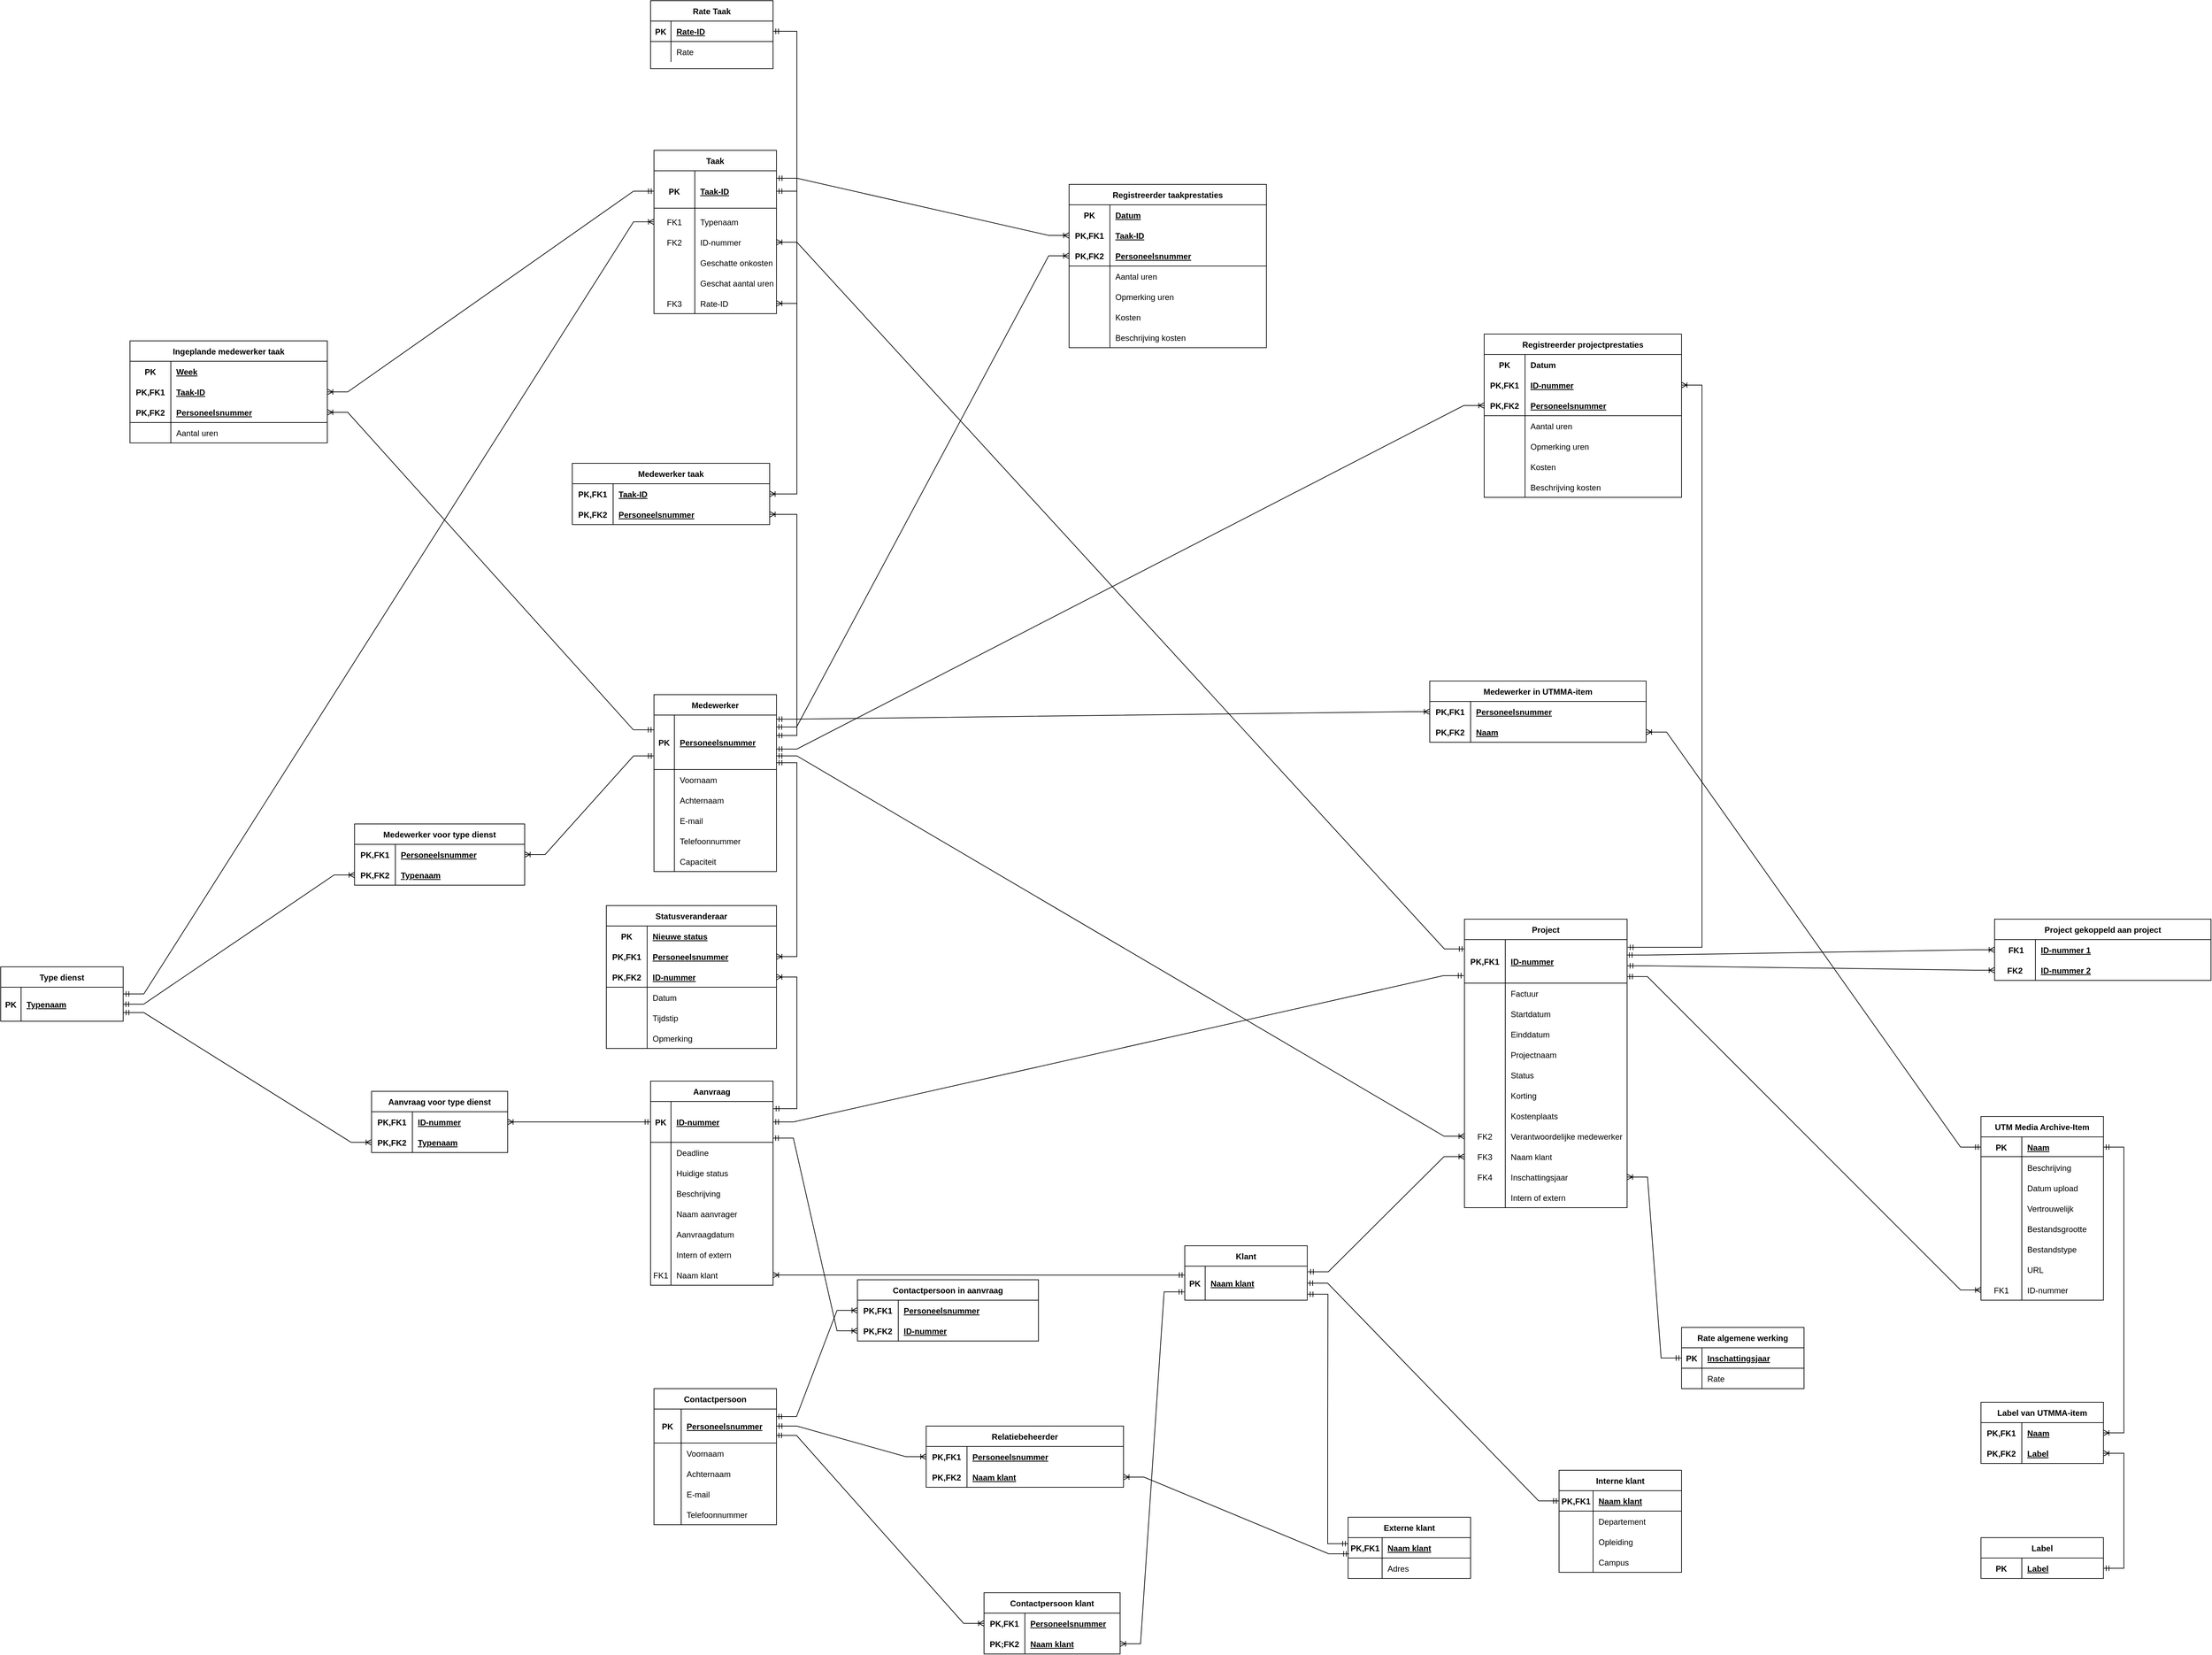 <mxfile version="20.3.0" type="device"><diagram id="jKK1ApR2hBzNESh0IZO3" name="Pagina-1"><mxGraphModel dx="3383" dy="2451" grid="1" gridSize="10" guides="1" tooltips="1" connect="1" arrows="1" fold="1" page="1" pageScale="1" pageWidth="827" pageHeight="1169" math="0" shadow="0"><root><mxCell id="0"/><mxCell id="1" parent="0"/><mxCell id="s9tpbtwFSP-QU-xwcGMy-1" value="Project" style="shape=table;startSize=30;container=1;collapsible=1;childLayout=tableLayout;fixedRows=1;rowLines=0;fontStyle=1;align=center;resizeLast=1;" parent="1" vertex="1"><mxGeometry x="1401" y="820" width="239" height="424" as="geometry"/></mxCell><mxCell id="s9tpbtwFSP-QU-xwcGMy-2" value="" style="shape=tableRow;horizontal=0;startSize=0;swimlaneHead=0;swimlaneBody=0;fillColor=none;collapsible=0;dropTarget=0;points=[[0,0.5],[1,0.5]];portConstraint=eastwest;top=0;left=0;right=0;bottom=1;" parent="s9tpbtwFSP-QU-xwcGMy-1" vertex="1"><mxGeometry y="30" width="239" height="64" as="geometry"/></mxCell><mxCell id="s9tpbtwFSP-QU-xwcGMy-3" value="PK,FK1" style="shape=partialRectangle;connectable=0;fillColor=none;top=0;left=0;bottom=0;right=0;fontStyle=1;overflow=hidden;" parent="s9tpbtwFSP-QU-xwcGMy-2" vertex="1"><mxGeometry width="60" height="64" as="geometry"><mxRectangle width="60" height="64" as="alternateBounds"/></mxGeometry></mxCell><mxCell id="s9tpbtwFSP-QU-xwcGMy-4" value="ID-nummer" style="shape=partialRectangle;connectable=0;fillColor=none;top=0;left=0;bottom=0;right=0;align=left;spacingLeft=6;fontStyle=5;overflow=hidden;" parent="s9tpbtwFSP-QU-xwcGMy-2" vertex="1"><mxGeometry x="60" width="179" height="64" as="geometry"><mxRectangle width="179" height="64" as="alternateBounds"/></mxGeometry></mxCell><mxCell id="s9tpbtwFSP-QU-xwcGMy-8" value="" style="shape=tableRow;horizontal=0;startSize=0;swimlaneHead=0;swimlaneBody=0;fillColor=none;collapsible=0;dropTarget=0;points=[[0,0.5],[1,0.5]];portConstraint=eastwest;top=0;left=0;right=0;bottom=0;" parent="s9tpbtwFSP-QU-xwcGMy-1" vertex="1"><mxGeometry y="94" width="239" height="30" as="geometry"/></mxCell><mxCell id="s9tpbtwFSP-QU-xwcGMy-9" value="" style="shape=partialRectangle;connectable=0;fillColor=none;top=0;left=0;bottom=0;right=0;editable=1;overflow=hidden;" parent="s9tpbtwFSP-QU-xwcGMy-8" vertex="1"><mxGeometry width="60" height="30" as="geometry"><mxRectangle width="60" height="30" as="alternateBounds"/></mxGeometry></mxCell><mxCell id="s9tpbtwFSP-QU-xwcGMy-10" value="Factuur" style="shape=partialRectangle;connectable=0;fillColor=none;top=0;left=0;bottom=0;right=0;align=left;spacingLeft=6;overflow=hidden;" parent="s9tpbtwFSP-QU-xwcGMy-8" vertex="1"><mxGeometry x="60" width="179" height="30" as="geometry"><mxRectangle width="179" height="30" as="alternateBounds"/></mxGeometry></mxCell><mxCell id="s9tpbtwFSP-QU-xwcGMy-17" value="" style="shape=tableRow;horizontal=0;startSize=0;swimlaneHead=0;swimlaneBody=0;fillColor=none;collapsible=0;dropTarget=0;points=[[0,0.5],[1,0.5]];portConstraint=eastwest;top=0;left=0;right=0;bottom=0;" parent="s9tpbtwFSP-QU-xwcGMy-1" vertex="1"><mxGeometry y="124" width="239" height="30" as="geometry"/></mxCell><mxCell id="s9tpbtwFSP-QU-xwcGMy-18" value="" style="shape=partialRectangle;connectable=0;fillColor=none;top=0;left=0;bottom=0;right=0;editable=1;overflow=hidden;" parent="s9tpbtwFSP-QU-xwcGMy-17" vertex="1"><mxGeometry width="60" height="30" as="geometry"><mxRectangle width="60" height="30" as="alternateBounds"/></mxGeometry></mxCell><mxCell id="s9tpbtwFSP-QU-xwcGMy-19" value="Startdatum" style="shape=partialRectangle;connectable=0;fillColor=none;top=0;left=0;bottom=0;right=0;align=left;spacingLeft=6;overflow=hidden;" parent="s9tpbtwFSP-QU-xwcGMy-17" vertex="1"><mxGeometry x="60" width="179" height="30" as="geometry"><mxRectangle width="179" height="30" as="alternateBounds"/></mxGeometry></mxCell><mxCell id="s9tpbtwFSP-QU-xwcGMy-20" value="" style="shape=tableRow;horizontal=0;startSize=0;swimlaneHead=0;swimlaneBody=0;fillColor=none;collapsible=0;dropTarget=0;points=[[0,0.5],[1,0.5]];portConstraint=eastwest;top=0;left=0;right=0;bottom=0;" parent="s9tpbtwFSP-QU-xwcGMy-1" vertex="1"><mxGeometry y="154" width="239" height="30" as="geometry"/></mxCell><mxCell id="s9tpbtwFSP-QU-xwcGMy-21" value="" style="shape=partialRectangle;connectable=0;fillColor=none;top=0;left=0;bottom=0;right=0;editable=1;overflow=hidden;" parent="s9tpbtwFSP-QU-xwcGMy-20" vertex="1"><mxGeometry width="60" height="30" as="geometry"><mxRectangle width="60" height="30" as="alternateBounds"/></mxGeometry></mxCell><mxCell id="s9tpbtwFSP-QU-xwcGMy-22" value="Einddatum" style="shape=partialRectangle;connectable=0;fillColor=none;top=0;left=0;bottom=0;right=0;align=left;spacingLeft=6;overflow=hidden;" parent="s9tpbtwFSP-QU-xwcGMy-20" vertex="1"><mxGeometry x="60" width="179" height="30" as="geometry"><mxRectangle width="179" height="30" as="alternateBounds"/></mxGeometry></mxCell><mxCell id="zYk3EpHFBoIo26Np-YKm-17" value="" style="shape=tableRow;horizontal=0;startSize=0;swimlaneHead=0;swimlaneBody=0;fillColor=none;collapsible=0;dropTarget=0;points=[[0,0.5],[1,0.5]];portConstraint=eastwest;top=0;left=0;right=0;bottom=0;" parent="s9tpbtwFSP-QU-xwcGMy-1" vertex="1"><mxGeometry y="184" width="239" height="30" as="geometry"/></mxCell><mxCell id="zYk3EpHFBoIo26Np-YKm-18" value="" style="shape=partialRectangle;connectable=0;fillColor=none;top=0;left=0;bottom=0;right=0;editable=1;overflow=hidden;" parent="zYk3EpHFBoIo26Np-YKm-17" vertex="1"><mxGeometry width="60" height="30" as="geometry"><mxRectangle width="60" height="30" as="alternateBounds"/></mxGeometry></mxCell><mxCell id="zYk3EpHFBoIo26Np-YKm-19" value="Projectnaam" style="shape=partialRectangle;connectable=0;fillColor=none;top=0;left=0;bottom=0;right=0;align=left;spacingLeft=6;overflow=hidden;" parent="zYk3EpHFBoIo26Np-YKm-17" vertex="1"><mxGeometry x="60" width="179" height="30" as="geometry"><mxRectangle width="179" height="30" as="alternateBounds"/></mxGeometry></mxCell><mxCell id="s9tpbtwFSP-QU-xwcGMy-42" value="" style="shape=tableRow;horizontal=0;startSize=0;swimlaneHead=0;swimlaneBody=0;fillColor=none;collapsible=0;dropTarget=0;points=[[0,0.5],[1,0.5]];portConstraint=eastwest;top=0;left=0;right=0;bottom=0;" parent="s9tpbtwFSP-QU-xwcGMy-1" vertex="1"><mxGeometry y="214" width="239" height="30" as="geometry"/></mxCell><mxCell id="s9tpbtwFSP-QU-xwcGMy-43" value="" style="shape=partialRectangle;connectable=0;fillColor=none;top=0;left=0;bottom=0;right=0;editable=1;overflow=hidden;" parent="s9tpbtwFSP-QU-xwcGMy-42" vertex="1"><mxGeometry width="60" height="30" as="geometry"><mxRectangle width="60" height="30" as="alternateBounds"/></mxGeometry></mxCell><mxCell id="s9tpbtwFSP-QU-xwcGMy-44" value="Status" style="shape=partialRectangle;connectable=0;fillColor=none;top=0;left=0;bottom=0;right=0;align=left;spacingLeft=6;overflow=hidden;" parent="s9tpbtwFSP-QU-xwcGMy-42" vertex="1"><mxGeometry x="60" width="179" height="30" as="geometry"><mxRectangle width="179" height="30" as="alternateBounds"/></mxGeometry></mxCell><mxCell id="s9tpbtwFSP-QU-xwcGMy-11" value="" style="shape=tableRow;horizontal=0;startSize=0;swimlaneHead=0;swimlaneBody=0;fillColor=none;collapsible=0;dropTarget=0;points=[[0,0.5],[1,0.5]];portConstraint=eastwest;top=0;left=0;right=0;bottom=0;" parent="s9tpbtwFSP-QU-xwcGMy-1" vertex="1"><mxGeometry y="244" width="239" height="30" as="geometry"/></mxCell><mxCell id="s9tpbtwFSP-QU-xwcGMy-12" value="" style="shape=partialRectangle;connectable=0;fillColor=none;top=0;left=0;bottom=0;right=0;editable=1;overflow=hidden;" parent="s9tpbtwFSP-QU-xwcGMy-11" vertex="1"><mxGeometry width="60" height="30" as="geometry"><mxRectangle width="60" height="30" as="alternateBounds"/></mxGeometry></mxCell><mxCell id="s9tpbtwFSP-QU-xwcGMy-13" value="Korting" style="shape=partialRectangle;connectable=0;fillColor=none;top=0;left=0;bottom=0;right=0;align=left;spacingLeft=6;overflow=hidden;" parent="s9tpbtwFSP-QU-xwcGMy-11" vertex="1"><mxGeometry x="60" width="179" height="30" as="geometry"><mxRectangle width="179" height="30" as="alternateBounds"/></mxGeometry></mxCell><mxCell id="s9tpbtwFSP-QU-xwcGMy-246" value="" style="shape=tableRow;horizontal=0;startSize=0;swimlaneHead=0;swimlaneBody=0;fillColor=none;collapsible=0;dropTarget=0;points=[[0,0.5],[1,0.5]];portConstraint=eastwest;top=0;left=0;right=0;bottom=0;" parent="s9tpbtwFSP-QU-xwcGMy-1" vertex="1"><mxGeometry y="274" width="239" height="30" as="geometry"/></mxCell><mxCell id="s9tpbtwFSP-QU-xwcGMy-247" value="" style="shape=partialRectangle;connectable=0;fillColor=none;top=0;left=0;bottom=0;right=0;editable=1;overflow=hidden;" parent="s9tpbtwFSP-QU-xwcGMy-246" vertex="1"><mxGeometry width="60" height="30" as="geometry"><mxRectangle width="60" height="30" as="alternateBounds"/></mxGeometry></mxCell><mxCell id="s9tpbtwFSP-QU-xwcGMy-248" value="Kostenplaats" style="shape=partialRectangle;connectable=0;fillColor=none;top=0;left=0;bottom=0;right=0;align=left;spacingLeft=6;overflow=hidden;" parent="s9tpbtwFSP-QU-xwcGMy-246" vertex="1"><mxGeometry x="60" width="179" height="30" as="geometry"><mxRectangle width="179" height="30" as="alternateBounds"/></mxGeometry></mxCell><mxCell id="s9tpbtwFSP-QU-xwcGMy-500" value="" style="shape=tableRow;horizontal=0;startSize=0;swimlaneHead=0;swimlaneBody=0;fillColor=none;collapsible=0;dropTarget=0;points=[[0,0.5],[1,0.5]];portConstraint=eastwest;top=0;left=0;right=0;bottom=0;" parent="s9tpbtwFSP-QU-xwcGMy-1" vertex="1"><mxGeometry y="304" width="239" height="30" as="geometry"/></mxCell><mxCell id="s9tpbtwFSP-QU-xwcGMy-501" value="FK2" style="shape=partialRectangle;connectable=0;fillColor=none;top=0;left=0;bottom=0;right=0;fontStyle=0;overflow=hidden;" parent="s9tpbtwFSP-QU-xwcGMy-500" vertex="1"><mxGeometry width="60" height="30" as="geometry"><mxRectangle width="60" height="30" as="alternateBounds"/></mxGeometry></mxCell><mxCell id="s9tpbtwFSP-QU-xwcGMy-502" value="Verantwoordelijke medewerker " style="shape=partialRectangle;connectable=0;fillColor=none;top=0;left=0;bottom=0;right=0;align=left;spacingLeft=6;fontStyle=0;overflow=hidden;" parent="s9tpbtwFSP-QU-xwcGMy-500" vertex="1"><mxGeometry x="60" width="179" height="30" as="geometry"><mxRectangle width="179" height="30" as="alternateBounds"/></mxGeometry></mxCell><mxCell id="s9tpbtwFSP-QU-xwcGMy-531" value="" style="shape=tableRow;horizontal=0;startSize=0;swimlaneHead=0;swimlaneBody=0;fillColor=none;collapsible=0;dropTarget=0;points=[[0,0.5],[1,0.5]];portConstraint=eastwest;top=0;left=0;right=0;bottom=0;" parent="s9tpbtwFSP-QU-xwcGMy-1" vertex="1"><mxGeometry y="334" width="239" height="30" as="geometry"/></mxCell><mxCell id="s9tpbtwFSP-QU-xwcGMy-532" value="FK3" style="shape=partialRectangle;connectable=0;fillColor=none;top=0;left=0;bottom=0;right=0;fontStyle=0;overflow=hidden;" parent="s9tpbtwFSP-QU-xwcGMy-531" vertex="1"><mxGeometry width="60" height="30" as="geometry"><mxRectangle width="60" height="30" as="alternateBounds"/></mxGeometry></mxCell><mxCell id="s9tpbtwFSP-QU-xwcGMy-533" value="Naam klant" style="shape=partialRectangle;connectable=0;fillColor=none;top=0;left=0;bottom=0;right=0;align=left;spacingLeft=6;fontStyle=0;overflow=hidden;" parent="s9tpbtwFSP-QU-xwcGMy-531" vertex="1"><mxGeometry x="60" width="179" height="30" as="geometry"><mxRectangle width="179" height="30" as="alternateBounds"/></mxGeometry></mxCell><mxCell id="s9tpbtwFSP-QU-xwcGMy-539" value="" style="shape=tableRow;horizontal=0;startSize=0;swimlaneHead=0;swimlaneBody=0;fillColor=none;collapsible=0;dropTarget=0;points=[[0,0.5],[1,0.5]];portConstraint=eastwest;top=0;left=0;right=0;bottom=0;" parent="s9tpbtwFSP-QU-xwcGMy-1" vertex="1"><mxGeometry y="364" width="239" height="30" as="geometry"/></mxCell><mxCell id="s9tpbtwFSP-QU-xwcGMy-540" value="FK4" style="shape=partialRectangle;connectable=0;fillColor=none;top=0;left=0;bottom=0;right=0;fontStyle=0;overflow=hidden;" parent="s9tpbtwFSP-QU-xwcGMy-539" vertex="1"><mxGeometry width="60" height="30" as="geometry"><mxRectangle width="60" height="30" as="alternateBounds"/></mxGeometry></mxCell><mxCell id="s9tpbtwFSP-QU-xwcGMy-541" value="Inschattingsjaar" style="shape=partialRectangle;connectable=0;fillColor=none;top=0;left=0;bottom=0;right=0;align=left;spacingLeft=6;fontStyle=0;overflow=hidden;" parent="s9tpbtwFSP-QU-xwcGMy-539" vertex="1"><mxGeometry x="60" width="179" height="30" as="geometry"><mxRectangle width="179" height="30" as="alternateBounds"/></mxGeometry></mxCell><mxCell id="cfDphYz_ZtPj12Tm1mCz-8" value="" style="shape=tableRow;horizontal=0;startSize=0;swimlaneHead=0;swimlaneBody=0;fillColor=none;collapsible=0;dropTarget=0;points=[[0,0.5],[1,0.5]];portConstraint=eastwest;top=0;left=0;right=0;bottom=0;" parent="s9tpbtwFSP-QU-xwcGMy-1" vertex="1"><mxGeometry y="394" width="239" height="30" as="geometry"/></mxCell><mxCell id="cfDphYz_ZtPj12Tm1mCz-9" value="" style="shape=partialRectangle;connectable=0;fillColor=none;top=0;left=0;bottom=0;right=0;fontStyle=0;overflow=hidden;" parent="cfDphYz_ZtPj12Tm1mCz-8" vertex="1"><mxGeometry width="60" height="30" as="geometry"><mxRectangle width="60" height="30" as="alternateBounds"/></mxGeometry></mxCell><mxCell id="cfDphYz_ZtPj12Tm1mCz-10" value="Intern of extern" style="shape=partialRectangle;connectable=0;fillColor=none;top=0;left=0;bottom=0;right=0;align=left;spacingLeft=6;fontStyle=0;overflow=hidden;" parent="cfDphYz_ZtPj12Tm1mCz-8" vertex="1"><mxGeometry x="60" width="179" height="30" as="geometry"><mxRectangle width="179" height="30" as="alternateBounds"/></mxGeometry></mxCell><mxCell id="s9tpbtwFSP-QU-xwcGMy-45" value="Aanvraag" style="shape=table;startSize=30;container=1;collapsible=1;childLayout=tableLayout;fixedRows=1;rowLines=0;fontStyle=1;align=center;resizeLast=1;" parent="1" vertex="1"><mxGeometry x="205" y="1058" width="180" height="300" as="geometry"/></mxCell><mxCell id="s9tpbtwFSP-QU-xwcGMy-46" value="" style="shape=tableRow;horizontal=0;startSize=0;swimlaneHead=0;swimlaneBody=0;fillColor=none;collapsible=0;dropTarget=0;points=[[0,0.5],[1,0.5]];portConstraint=eastwest;top=0;left=0;right=0;bottom=1;" parent="s9tpbtwFSP-QU-xwcGMy-45" vertex="1"><mxGeometry y="30" width="180" height="60" as="geometry"/></mxCell><mxCell id="s9tpbtwFSP-QU-xwcGMy-47" value="PK" style="shape=partialRectangle;connectable=0;fillColor=none;top=0;left=0;bottom=0;right=0;fontStyle=1;overflow=hidden;" parent="s9tpbtwFSP-QU-xwcGMy-46" vertex="1"><mxGeometry width="30" height="60" as="geometry"><mxRectangle width="30" height="60" as="alternateBounds"/></mxGeometry></mxCell><mxCell id="s9tpbtwFSP-QU-xwcGMy-48" value="ID-nummer" style="shape=partialRectangle;connectable=0;fillColor=none;top=0;left=0;bottom=0;right=0;align=left;spacingLeft=6;fontStyle=5;overflow=hidden;" parent="s9tpbtwFSP-QU-xwcGMy-46" vertex="1"><mxGeometry x="30" width="150" height="60" as="geometry"><mxRectangle width="150" height="60" as="alternateBounds"/></mxGeometry></mxCell><mxCell id="s9tpbtwFSP-QU-xwcGMy-49" value="" style="shape=tableRow;horizontal=0;startSize=0;swimlaneHead=0;swimlaneBody=0;fillColor=none;collapsible=0;dropTarget=0;points=[[0,0.5],[1,0.5]];portConstraint=eastwest;top=0;left=0;right=0;bottom=0;" parent="s9tpbtwFSP-QU-xwcGMy-45" vertex="1"><mxGeometry y="90" width="180" height="30" as="geometry"/></mxCell><mxCell id="s9tpbtwFSP-QU-xwcGMy-50" value="" style="shape=partialRectangle;connectable=0;fillColor=none;top=0;left=0;bottom=0;right=0;editable=1;overflow=hidden;" parent="s9tpbtwFSP-QU-xwcGMy-49" vertex="1"><mxGeometry width="30" height="30" as="geometry"><mxRectangle width="30" height="30" as="alternateBounds"/></mxGeometry></mxCell><mxCell id="s9tpbtwFSP-QU-xwcGMy-51" value="Deadline" style="shape=partialRectangle;connectable=0;fillColor=none;top=0;left=0;bottom=0;right=0;align=left;spacingLeft=6;overflow=hidden;" parent="s9tpbtwFSP-QU-xwcGMy-49" vertex="1"><mxGeometry x="30" width="150" height="30" as="geometry"><mxRectangle width="150" height="30" as="alternateBounds"/></mxGeometry></mxCell><mxCell id="s9tpbtwFSP-QU-xwcGMy-52" value="" style="shape=tableRow;horizontal=0;startSize=0;swimlaneHead=0;swimlaneBody=0;fillColor=none;collapsible=0;dropTarget=0;points=[[0,0.5],[1,0.5]];portConstraint=eastwest;top=0;left=0;right=0;bottom=0;" parent="s9tpbtwFSP-QU-xwcGMy-45" vertex="1"><mxGeometry y="120" width="180" height="30" as="geometry"/></mxCell><mxCell id="s9tpbtwFSP-QU-xwcGMy-53" value="" style="shape=partialRectangle;connectable=0;fillColor=none;top=0;left=0;bottom=0;right=0;editable=1;overflow=hidden;" parent="s9tpbtwFSP-QU-xwcGMy-52" vertex="1"><mxGeometry width="30" height="30" as="geometry"><mxRectangle width="30" height="30" as="alternateBounds"/></mxGeometry></mxCell><mxCell id="s9tpbtwFSP-QU-xwcGMy-54" value="Huidige status" style="shape=partialRectangle;connectable=0;fillColor=none;top=0;left=0;bottom=0;right=0;align=left;spacingLeft=6;overflow=hidden;" parent="s9tpbtwFSP-QU-xwcGMy-52" vertex="1"><mxGeometry x="30" width="150" height="30" as="geometry"><mxRectangle width="150" height="30" as="alternateBounds"/></mxGeometry></mxCell><mxCell id="s9tpbtwFSP-QU-xwcGMy-55" value="" style="shape=tableRow;horizontal=0;startSize=0;swimlaneHead=0;swimlaneBody=0;fillColor=none;collapsible=0;dropTarget=0;points=[[0,0.5],[1,0.5]];portConstraint=eastwest;top=0;left=0;right=0;bottom=0;" parent="s9tpbtwFSP-QU-xwcGMy-45" vertex="1"><mxGeometry y="150" width="180" height="30" as="geometry"/></mxCell><mxCell id="s9tpbtwFSP-QU-xwcGMy-56" value="" style="shape=partialRectangle;connectable=0;fillColor=none;top=0;left=0;bottom=0;right=0;editable=1;overflow=hidden;" parent="s9tpbtwFSP-QU-xwcGMy-55" vertex="1"><mxGeometry width="30" height="30" as="geometry"><mxRectangle width="30" height="30" as="alternateBounds"/></mxGeometry></mxCell><mxCell id="s9tpbtwFSP-QU-xwcGMy-57" value="Beschrijving" style="shape=partialRectangle;connectable=0;fillColor=none;top=0;left=0;bottom=0;right=0;align=left;spacingLeft=6;overflow=hidden;" parent="s9tpbtwFSP-QU-xwcGMy-55" vertex="1"><mxGeometry x="30" width="150" height="30" as="geometry"><mxRectangle width="150" height="30" as="alternateBounds"/></mxGeometry></mxCell><mxCell id="s9tpbtwFSP-QU-xwcGMy-58" value="" style="shape=tableRow;horizontal=0;startSize=0;swimlaneHead=0;swimlaneBody=0;fillColor=none;collapsible=0;dropTarget=0;points=[[0,0.5],[1,0.5]];portConstraint=eastwest;top=0;left=0;right=0;bottom=0;" parent="s9tpbtwFSP-QU-xwcGMy-45" vertex="1"><mxGeometry y="180" width="180" height="30" as="geometry"/></mxCell><mxCell id="s9tpbtwFSP-QU-xwcGMy-59" value="" style="shape=partialRectangle;connectable=0;fillColor=none;top=0;left=0;bottom=0;right=0;editable=1;overflow=hidden;" parent="s9tpbtwFSP-QU-xwcGMy-58" vertex="1"><mxGeometry width="30" height="30" as="geometry"><mxRectangle width="30" height="30" as="alternateBounds"/></mxGeometry></mxCell><mxCell id="s9tpbtwFSP-QU-xwcGMy-60" value="Naam aanvrager" style="shape=partialRectangle;connectable=0;fillColor=none;top=0;left=0;bottom=0;right=0;align=left;spacingLeft=6;overflow=hidden;" parent="s9tpbtwFSP-QU-xwcGMy-58" vertex="1"><mxGeometry x="30" width="150" height="30" as="geometry"><mxRectangle width="150" height="30" as="alternateBounds"/></mxGeometry></mxCell><mxCell id="aAYA_uFnLAucc6fuozdC-1" value="" style="shape=tableRow;horizontal=0;startSize=0;swimlaneHead=0;swimlaneBody=0;fillColor=none;collapsible=0;dropTarget=0;points=[[0,0.5],[1,0.5]];portConstraint=eastwest;top=0;left=0;right=0;bottom=0;" parent="s9tpbtwFSP-QU-xwcGMy-45" vertex="1"><mxGeometry y="210" width="180" height="30" as="geometry"/></mxCell><mxCell id="aAYA_uFnLAucc6fuozdC-2" value="" style="shape=partialRectangle;connectable=0;fillColor=none;top=0;left=0;bottom=0;right=0;editable=1;overflow=hidden;" parent="aAYA_uFnLAucc6fuozdC-1" vertex="1"><mxGeometry width="30" height="30" as="geometry"><mxRectangle width="30" height="30" as="alternateBounds"/></mxGeometry></mxCell><mxCell id="aAYA_uFnLAucc6fuozdC-3" value="Aanvraagdatum" style="shape=partialRectangle;connectable=0;fillColor=none;top=0;left=0;bottom=0;right=0;align=left;spacingLeft=6;overflow=hidden;" parent="aAYA_uFnLAucc6fuozdC-1" vertex="1"><mxGeometry x="30" width="150" height="30" as="geometry"><mxRectangle width="150" height="30" as="alternateBounds"/></mxGeometry></mxCell><mxCell id="s9tpbtwFSP-QU-xwcGMy-61" value="" style="shape=tableRow;horizontal=0;startSize=0;swimlaneHead=0;swimlaneBody=0;fillColor=none;collapsible=0;dropTarget=0;points=[[0,0.5],[1,0.5]];portConstraint=eastwest;top=0;left=0;right=0;bottom=0;" parent="s9tpbtwFSP-QU-xwcGMy-45" vertex="1"><mxGeometry y="240" width="180" height="30" as="geometry"/></mxCell><mxCell id="s9tpbtwFSP-QU-xwcGMy-62" value="" style="shape=partialRectangle;connectable=0;fillColor=none;top=0;left=0;bottom=0;right=0;editable=1;overflow=hidden;" parent="s9tpbtwFSP-QU-xwcGMy-61" vertex="1"><mxGeometry width="30" height="30" as="geometry"><mxRectangle width="30" height="30" as="alternateBounds"/></mxGeometry></mxCell><mxCell id="s9tpbtwFSP-QU-xwcGMy-63" value="Intern of extern" style="shape=partialRectangle;connectable=0;fillColor=none;top=0;left=0;bottom=0;right=0;align=left;spacingLeft=6;overflow=hidden;" parent="s9tpbtwFSP-QU-xwcGMy-61" vertex="1"><mxGeometry x="30" width="150" height="30" as="geometry"><mxRectangle width="150" height="30" as="alternateBounds"/></mxGeometry></mxCell><mxCell id="s9tpbtwFSP-QU-xwcGMy-496" value="" style="shape=tableRow;horizontal=0;startSize=0;swimlaneHead=0;swimlaneBody=0;fillColor=none;collapsible=0;dropTarget=0;points=[[0,0.5],[1,0.5]];portConstraint=eastwest;top=0;left=0;right=0;bottom=0;" parent="s9tpbtwFSP-QU-xwcGMy-45" vertex="1"><mxGeometry y="270" width="180" height="30" as="geometry"/></mxCell><mxCell id="s9tpbtwFSP-QU-xwcGMy-497" value="FK1" style="shape=partialRectangle;connectable=0;fillColor=none;top=0;left=0;bottom=0;right=0;fontStyle=0;overflow=hidden;" parent="s9tpbtwFSP-QU-xwcGMy-496" vertex="1"><mxGeometry width="30" height="30" as="geometry"><mxRectangle width="30" height="30" as="alternateBounds"/></mxGeometry></mxCell><mxCell id="s9tpbtwFSP-QU-xwcGMy-498" value="Naam klant" style="shape=partialRectangle;connectable=0;fillColor=none;top=0;left=0;bottom=0;right=0;align=left;spacingLeft=6;fontStyle=0;overflow=hidden;" parent="s9tpbtwFSP-QU-xwcGMy-496" vertex="1"><mxGeometry x="30" width="150" height="30" as="geometry"><mxRectangle width="150" height="30" as="alternateBounds"/></mxGeometry></mxCell><mxCell id="s9tpbtwFSP-QU-xwcGMy-79" value="Type dienst" style="shape=table;startSize=30;container=1;collapsible=1;childLayout=tableLayout;fixedRows=1;rowLines=0;fontStyle=1;align=center;resizeLast=1;" parent="1" vertex="1"><mxGeometry x="-750" y="890" width="180" height="80" as="geometry"/></mxCell><mxCell id="s9tpbtwFSP-QU-xwcGMy-80" value="" style="shape=tableRow;horizontal=0;startSize=0;swimlaneHead=0;swimlaneBody=0;fillColor=none;collapsible=0;dropTarget=0;points=[[0,0.5],[1,0.5]];portConstraint=eastwest;top=0;left=0;right=0;bottom=1;" parent="s9tpbtwFSP-QU-xwcGMy-79" vertex="1"><mxGeometry y="30" width="180" height="50" as="geometry"/></mxCell><mxCell id="s9tpbtwFSP-QU-xwcGMy-81" value="PK" style="shape=partialRectangle;connectable=0;fillColor=none;top=0;left=0;bottom=0;right=0;fontStyle=1;overflow=hidden;" parent="s9tpbtwFSP-QU-xwcGMy-80" vertex="1"><mxGeometry width="30" height="50" as="geometry"><mxRectangle width="30" height="50" as="alternateBounds"/></mxGeometry></mxCell><mxCell id="s9tpbtwFSP-QU-xwcGMy-82" value="Typenaam" style="shape=partialRectangle;connectable=0;fillColor=none;top=0;left=0;bottom=0;right=0;align=left;spacingLeft=6;fontStyle=5;overflow=hidden;" parent="s9tpbtwFSP-QU-xwcGMy-80" vertex="1"><mxGeometry x="30" width="150" height="50" as="geometry"><mxRectangle width="150" height="50" as="alternateBounds"/></mxGeometry></mxCell><mxCell id="s9tpbtwFSP-QU-xwcGMy-98" value="Medewerker" style="shape=table;startSize=30;container=1;collapsible=1;childLayout=tableLayout;fixedRows=1;rowLines=0;fontStyle=1;align=center;resizeLast=1;" parent="1" vertex="1"><mxGeometry x="210" y="490" width="180" height="260" as="geometry"/></mxCell><mxCell id="s9tpbtwFSP-QU-xwcGMy-99" value="" style="shape=tableRow;horizontal=0;startSize=0;swimlaneHead=0;swimlaneBody=0;fillColor=none;collapsible=0;dropTarget=0;points=[[0,0.5],[1,0.5]];portConstraint=eastwest;top=0;left=0;right=0;bottom=1;" parent="s9tpbtwFSP-QU-xwcGMy-98" vertex="1"><mxGeometry y="30" width="180" height="80" as="geometry"/></mxCell><mxCell id="s9tpbtwFSP-QU-xwcGMy-100" value="PK" style="shape=partialRectangle;connectable=0;fillColor=none;top=0;left=0;bottom=0;right=0;fontStyle=1;overflow=hidden;" parent="s9tpbtwFSP-QU-xwcGMy-99" vertex="1"><mxGeometry width="30" height="80" as="geometry"><mxRectangle width="30" height="80" as="alternateBounds"/></mxGeometry></mxCell><mxCell id="s9tpbtwFSP-QU-xwcGMy-101" value="Personeelsnummer" style="shape=partialRectangle;connectable=0;fillColor=none;top=0;left=0;bottom=0;right=0;align=left;spacingLeft=6;fontStyle=5;overflow=hidden;" parent="s9tpbtwFSP-QU-xwcGMy-99" vertex="1"><mxGeometry x="30" width="150" height="80" as="geometry"><mxRectangle width="150" height="80" as="alternateBounds"/></mxGeometry></mxCell><mxCell id="s9tpbtwFSP-QU-xwcGMy-102" value="" style="shape=tableRow;horizontal=0;startSize=0;swimlaneHead=0;swimlaneBody=0;fillColor=none;collapsible=0;dropTarget=0;points=[[0,0.5],[1,0.5]];portConstraint=eastwest;top=0;left=0;right=0;bottom=0;" parent="s9tpbtwFSP-QU-xwcGMy-98" vertex="1"><mxGeometry y="110" width="180" height="30" as="geometry"/></mxCell><mxCell id="s9tpbtwFSP-QU-xwcGMy-103" value="" style="shape=partialRectangle;connectable=0;fillColor=none;top=0;left=0;bottom=0;right=0;editable=1;overflow=hidden;" parent="s9tpbtwFSP-QU-xwcGMy-102" vertex="1"><mxGeometry width="30" height="30" as="geometry"><mxRectangle width="30" height="30" as="alternateBounds"/></mxGeometry></mxCell><mxCell id="s9tpbtwFSP-QU-xwcGMy-104" value="Voornaam" style="shape=partialRectangle;connectable=0;fillColor=none;top=0;left=0;bottom=0;right=0;align=left;spacingLeft=6;overflow=hidden;" parent="s9tpbtwFSP-QU-xwcGMy-102" vertex="1"><mxGeometry x="30" width="150" height="30" as="geometry"><mxRectangle width="150" height="30" as="alternateBounds"/></mxGeometry></mxCell><mxCell id="s9tpbtwFSP-QU-xwcGMy-105" value="" style="shape=tableRow;horizontal=0;startSize=0;swimlaneHead=0;swimlaneBody=0;fillColor=none;collapsible=0;dropTarget=0;points=[[0,0.5],[1,0.5]];portConstraint=eastwest;top=0;left=0;right=0;bottom=0;" parent="s9tpbtwFSP-QU-xwcGMy-98" vertex="1"><mxGeometry y="140" width="180" height="30" as="geometry"/></mxCell><mxCell id="s9tpbtwFSP-QU-xwcGMy-106" value="" style="shape=partialRectangle;connectable=0;fillColor=none;top=0;left=0;bottom=0;right=0;editable=1;overflow=hidden;" parent="s9tpbtwFSP-QU-xwcGMy-105" vertex="1"><mxGeometry width="30" height="30" as="geometry"><mxRectangle width="30" height="30" as="alternateBounds"/></mxGeometry></mxCell><mxCell id="s9tpbtwFSP-QU-xwcGMy-107" value="Achternaam" style="shape=partialRectangle;connectable=0;fillColor=none;top=0;left=0;bottom=0;right=0;align=left;spacingLeft=6;overflow=hidden;" parent="s9tpbtwFSP-QU-xwcGMy-105" vertex="1"><mxGeometry x="30" width="150" height="30" as="geometry"><mxRectangle width="150" height="30" as="alternateBounds"/></mxGeometry></mxCell><mxCell id="s9tpbtwFSP-QU-xwcGMy-108" value="" style="shape=tableRow;horizontal=0;startSize=0;swimlaneHead=0;swimlaneBody=0;fillColor=none;collapsible=0;dropTarget=0;points=[[0,0.5],[1,0.5]];portConstraint=eastwest;top=0;left=0;right=0;bottom=0;" parent="s9tpbtwFSP-QU-xwcGMy-98" vertex="1"><mxGeometry y="170" width="180" height="30" as="geometry"/></mxCell><mxCell id="s9tpbtwFSP-QU-xwcGMy-109" value="" style="shape=partialRectangle;connectable=0;fillColor=none;top=0;left=0;bottom=0;right=0;editable=1;overflow=hidden;" parent="s9tpbtwFSP-QU-xwcGMy-108" vertex="1"><mxGeometry width="30" height="30" as="geometry"><mxRectangle width="30" height="30" as="alternateBounds"/></mxGeometry></mxCell><mxCell id="s9tpbtwFSP-QU-xwcGMy-110" value="E-mail" style="shape=partialRectangle;connectable=0;fillColor=none;top=0;left=0;bottom=0;right=0;align=left;spacingLeft=6;overflow=hidden;" parent="s9tpbtwFSP-QU-xwcGMy-108" vertex="1"><mxGeometry x="30" width="150" height="30" as="geometry"><mxRectangle width="150" height="30" as="alternateBounds"/></mxGeometry></mxCell><mxCell id="s9tpbtwFSP-QU-xwcGMy-111" value="" style="shape=tableRow;horizontal=0;startSize=0;swimlaneHead=0;swimlaneBody=0;fillColor=none;collapsible=0;dropTarget=0;points=[[0,0.5],[1,0.5]];portConstraint=eastwest;top=0;left=0;right=0;bottom=0;" parent="s9tpbtwFSP-QU-xwcGMy-98" vertex="1"><mxGeometry y="200" width="180" height="30" as="geometry"/></mxCell><mxCell id="s9tpbtwFSP-QU-xwcGMy-112" value="" style="shape=partialRectangle;connectable=0;fillColor=none;top=0;left=0;bottom=0;right=0;editable=1;overflow=hidden;" parent="s9tpbtwFSP-QU-xwcGMy-111" vertex="1"><mxGeometry width="30" height="30" as="geometry"><mxRectangle width="30" height="30" as="alternateBounds"/></mxGeometry></mxCell><mxCell id="s9tpbtwFSP-QU-xwcGMy-113" value="Telefoonnummer" style="shape=partialRectangle;connectable=0;fillColor=none;top=0;left=0;bottom=0;right=0;align=left;spacingLeft=6;overflow=hidden;" parent="s9tpbtwFSP-QU-xwcGMy-111" vertex="1"><mxGeometry x="30" width="150" height="30" as="geometry"><mxRectangle width="150" height="30" as="alternateBounds"/></mxGeometry></mxCell><mxCell id="s9tpbtwFSP-QU-xwcGMy-114" value="" style="shape=tableRow;horizontal=0;startSize=0;swimlaneHead=0;swimlaneBody=0;fillColor=none;collapsible=0;dropTarget=0;points=[[0,0.5],[1,0.5]];portConstraint=eastwest;top=0;left=0;right=0;bottom=0;" parent="s9tpbtwFSP-QU-xwcGMy-98" vertex="1"><mxGeometry y="230" width="180" height="30" as="geometry"/></mxCell><mxCell id="s9tpbtwFSP-QU-xwcGMy-115" value="" style="shape=partialRectangle;connectable=0;fillColor=none;top=0;left=0;bottom=0;right=0;editable=1;overflow=hidden;" parent="s9tpbtwFSP-QU-xwcGMy-114" vertex="1"><mxGeometry width="30" height="30" as="geometry"><mxRectangle width="30" height="30" as="alternateBounds"/></mxGeometry></mxCell><mxCell id="s9tpbtwFSP-QU-xwcGMy-116" value="Capaciteit" style="shape=partialRectangle;connectable=0;fillColor=none;top=0;left=0;bottom=0;right=0;align=left;spacingLeft=6;overflow=hidden;" parent="s9tpbtwFSP-QU-xwcGMy-114" vertex="1"><mxGeometry x="30" width="150" height="30" as="geometry"><mxRectangle width="150" height="30" as="alternateBounds"/></mxGeometry></mxCell><mxCell id="s9tpbtwFSP-QU-xwcGMy-117" value="Taak" style="shape=table;startSize=30;container=1;collapsible=1;childLayout=tableLayout;fixedRows=1;rowLines=0;fontStyle=1;align=center;resizeLast=1;" parent="1" vertex="1"><mxGeometry x="210" y="-310" width="180" height="240" as="geometry"/></mxCell><mxCell id="s9tpbtwFSP-QU-xwcGMy-136" value="" style="shape=tableRow;horizontal=0;startSize=0;swimlaneHead=0;swimlaneBody=0;fillColor=none;collapsible=0;dropTarget=0;points=[[0,0.5],[1,0.5]];portConstraint=eastwest;top=0;left=0;right=0;bottom=0;" parent="s9tpbtwFSP-QU-xwcGMy-117" vertex="1"><mxGeometry y="30" width="180" height="60" as="geometry"/></mxCell><mxCell id="s9tpbtwFSP-QU-xwcGMy-137" value="PK" style="shape=partialRectangle;connectable=0;fillColor=none;top=0;left=0;bottom=0;right=0;fontStyle=1;overflow=hidden;" parent="s9tpbtwFSP-QU-xwcGMy-136" vertex="1"><mxGeometry width="60" height="60" as="geometry"><mxRectangle width="60" height="60" as="alternateBounds"/></mxGeometry></mxCell><mxCell id="s9tpbtwFSP-QU-xwcGMy-138" value="Taak-ID" style="shape=partialRectangle;connectable=0;fillColor=none;top=0;left=0;bottom=0;right=0;align=left;spacingLeft=6;fontStyle=5;overflow=hidden;" parent="s9tpbtwFSP-QU-xwcGMy-136" vertex="1"><mxGeometry x="60" width="120" height="60" as="geometry"><mxRectangle width="120" height="60" as="alternateBounds"/></mxGeometry></mxCell><mxCell id="cfDphYz_ZtPj12Tm1mCz-1" value="" style="shape=tableRow;horizontal=0;startSize=0;swimlaneHead=0;swimlaneBody=0;fillColor=none;collapsible=0;dropTarget=0;points=[[0,0.5],[1,0.5]];portConstraint=eastwest;top=0;left=0;right=0;bottom=0;" parent="s9tpbtwFSP-QU-xwcGMy-117" vertex="1"><mxGeometry y="90" width="180" height="30" as="geometry"/></mxCell><mxCell id="cfDphYz_ZtPj12Tm1mCz-2" value="FK1" style="shape=partialRectangle;connectable=0;fillColor=none;top=0;left=0;bottom=0;right=0;fontStyle=0;overflow=hidden;" parent="cfDphYz_ZtPj12Tm1mCz-1" vertex="1"><mxGeometry width="60" height="30" as="geometry"><mxRectangle width="60" height="30" as="alternateBounds"/></mxGeometry></mxCell><mxCell id="cfDphYz_ZtPj12Tm1mCz-3" value="Typenaam" style="shape=partialRectangle;connectable=0;fillColor=none;top=0;left=0;bottom=0;right=0;align=left;spacingLeft=6;fontStyle=0;overflow=hidden;" parent="cfDphYz_ZtPj12Tm1mCz-1" vertex="1"><mxGeometry x="60" width="120" height="30" as="geometry"><mxRectangle width="120" height="30" as="alternateBounds"/></mxGeometry></mxCell><mxCell id="cfDphYz_ZtPj12Tm1mCz-4" value="" style="shape=tableRow;horizontal=0;startSize=0;swimlaneHead=0;swimlaneBody=0;fillColor=none;collapsible=0;dropTarget=0;points=[[0,0.5],[1,0.5]];portConstraint=eastwest;top=0;left=0;right=0;bottom=0;" parent="s9tpbtwFSP-QU-xwcGMy-117" vertex="1"><mxGeometry y="120" width="180" height="30" as="geometry"/></mxCell><mxCell id="cfDphYz_ZtPj12Tm1mCz-5" value="FK2" style="shape=partialRectangle;connectable=0;fillColor=none;top=0;left=0;bottom=0;right=0;fontStyle=0;overflow=hidden;" parent="cfDphYz_ZtPj12Tm1mCz-4" vertex="1"><mxGeometry width="60" height="30" as="geometry"><mxRectangle width="60" height="30" as="alternateBounds"/></mxGeometry></mxCell><mxCell id="cfDphYz_ZtPj12Tm1mCz-6" value="ID-nummer" style="shape=partialRectangle;connectable=0;fillColor=none;top=0;left=0;bottom=0;right=0;align=left;spacingLeft=6;fontStyle=0;overflow=hidden;" parent="cfDphYz_ZtPj12Tm1mCz-4" vertex="1"><mxGeometry x="60" width="120" height="30" as="geometry"><mxRectangle width="120" height="30" as="alternateBounds"/></mxGeometry></mxCell><mxCell id="s9tpbtwFSP-QU-xwcGMy-121" value="" style="shape=tableRow;horizontal=0;startSize=0;swimlaneHead=0;swimlaneBody=0;fillColor=none;collapsible=0;dropTarget=0;points=[[0,0.5],[1,0.5]];portConstraint=eastwest;top=0;left=0;right=0;bottom=0;" parent="s9tpbtwFSP-QU-xwcGMy-117" vertex="1"><mxGeometry y="150" width="180" height="30" as="geometry"/></mxCell><mxCell id="s9tpbtwFSP-QU-xwcGMy-122" value="" style="shape=partialRectangle;connectable=0;fillColor=none;top=0;left=0;bottom=0;right=0;editable=1;overflow=hidden;" parent="s9tpbtwFSP-QU-xwcGMy-121" vertex="1"><mxGeometry width="60" height="30" as="geometry"><mxRectangle width="60" height="30" as="alternateBounds"/></mxGeometry></mxCell><mxCell id="s9tpbtwFSP-QU-xwcGMy-123" value="Geschatte onkosten" style="shape=partialRectangle;connectable=0;fillColor=none;top=0;left=0;bottom=0;right=0;align=left;spacingLeft=6;overflow=hidden;" parent="s9tpbtwFSP-QU-xwcGMy-121" vertex="1"><mxGeometry x="60" width="120" height="30" as="geometry"><mxRectangle width="120" height="30" as="alternateBounds"/></mxGeometry></mxCell><mxCell id="s9tpbtwFSP-QU-xwcGMy-124" value="" style="shape=tableRow;horizontal=0;startSize=0;swimlaneHead=0;swimlaneBody=0;fillColor=none;collapsible=0;dropTarget=0;points=[[0,0.5],[1,0.5]];portConstraint=eastwest;top=0;left=0;right=0;bottom=0;" parent="s9tpbtwFSP-QU-xwcGMy-117" vertex="1"><mxGeometry y="180" width="180" height="30" as="geometry"/></mxCell><mxCell id="s9tpbtwFSP-QU-xwcGMy-125" value="" style="shape=partialRectangle;connectable=0;fillColor=none;top=0;left=0;bottom=0;right=0;editable=1;overflow=hidden;" parent="s9tpbtwFSP-QU-xwcGMy-124" vertex="1"><mxGeometry width="60" height="30" as="geometry"><mxRectangle width="60" height="30" as="alternateBounds"/></mxGeometry></mxCell><mxCell id="s9tpbtwFSP-QU-xwcGMy-126" value="Geschat aantal uren" style="shape=partialRectangle;connectable=0;fillColor=none;top=0;left=0;bottom=0;right=0;align=left;spacingLeft=6;overflow=hidden;" parent="s9tpbtwFSP-QU-xwcGMy-124" vertex="1"><mxGeometry x="60" width="120" height="30" as="geometry"><mxRectangle width="120" height="30" as="alternateBounds"/></mxGeometry></mxCell><mxCell id="2VhMVJ5tZD9cxKOCuMUh-1" value="" style="shape=tableRow;horizontal=0;startSize=0;swimlaneHead=0;swimlaneBody=0;fillColor=none;collapsible=0;dropTarget=0;points=[[0,0.5],[1,0.5]];portConstraint=eastwest;top=0;left=0;right=0;bottom=0;" parent="s9tpbtwFSP-QU-xwcGMy-117" vertex="1"><mxGeometry y="210" width="180" height="30" as="geometry"/></mxCell><mxCell id="2VhMVJ5tZD9cxKOCuMUh-2" value="FK3" style="shape=partialRectangle;connectable=0;fillColor=none;top=0;left=0;bottom=0;right=0;editable=1;overflow=hidden;" parent="2VhMVJ5tZD9cxKOCuMUh-1" vertex="1"><mxGeometry width="60" height="30" as="geometry"><mxRectangle width="60" height="30" as="alternateBounds"/></mxGeometry></mxCell><mxCell id="2VhMVJ5tZD9cxKOCuMUh-3" value="Rate-ID" style="shape=partialRectangle;connectable=0;fillColor=none;top=0;left=0;bottom=0;right=0;align=left;spacingLeft=6;overflow=hidden;" parent="2VhMVJ5tZD9cxKOCuMUh-1" vertex="1"><mxGeometry x="60" width="120" height="30" as="geometry"><mxRectangle width="120" height="30" as="alternateBounds"/></mxGeometry></mxCell><mxCell id="s9tpbtwFSP-QU-xwcGMy-139" value="Rate algemene werking" style="shape=table;startSize=30;container=1;collapsible=1;childLayout=tableLayout;fixedRows=1;rowLines=0;fontStyle=1;align=center;resizeLast=1;" parent="1" vertex="1"><mxGeometry x="1720" y="1420" width="180" height="90" as="geometry"/></mxCell><mxCell id="s9tpbtwFSP-QU-xwcGMy-140" value="" style="shape=tableRow;horizontal=0;startSize=0;swimlaneHead=0;swimlaneBody=0;fillColor=none;collapsible=0;dropTarget=0;points=[[0,0.5],[1,0.5]];portConstraint=eastwest;top=0;left=0;right=0;bottom=1;" parent="s9tpbtwFSP-QU-xwcGMy-139" vertex="1"><mxGeometry y="30" width="180" height="30" as="geometry"/></mxCell><mxCell id="s9tpbtwFSP-QU-xwcGMy-141" value="PK" style="shape=partialRectangle;connectable=0;fillColor=none;top=0;left=0;bottom=0;right=0;fontStyle=1;overflow=hidden;" parent="s9tpbtwFSP-QU-xwcGMy-140" vertex="1"><mxGeometry width="30" height="30" as="geometry"><mxRectangle width="30" height="30" as="alternateBounds"/></mxGeometry></mxCell><mxCell id="s9tpbtwFSP-QU-xwcGMy-142" value="Inschattingsjaar" style="shape=partialRectangle;connectable=0;fillColor=none;top=0;left=0;bottom=0;right=0;align=left;spacingLeft=6;fontStyle=5;overflow=hidden;" parent="s9tpbtwFSP-QU-xwcGMy-140" vertex="1"><mxGeometry x="30" width="150" height="30" as="geometry"><mxRectangle width="150" height="30" as="alternateBounds"/></mxGeometry></mxCell><mxCell id="s9tpbtwFSP-QU-xwcGMy-143" value="" style="shape=tableRow;horizontal=0;startSize=0;swimlaneHead=0;swimlaneBody=0;fillColor=none;collapsible=0;dropTarget=0;points=[[0,0.5],[1,0.5]];portConstraint=eastwest;top=0;left=0;right=0;bottom=0;" parent="s9tpbtwFSP-QU-xwcGMy-139" vertex="1"><mxGeometry y="60" width="180" height="30" as="geometry"/></mxCell><mxCell id="s9tpbtwFSP-QU-xwcGMy-144" value="" style="shape=partialRectangle;connectable=0;fillColor=none;top=0;left=0;bottom=0;right=0;editable=1;overflow=hidden;" parent="s9tpbtwFSP-QU-xwcGMy-143" vertex="1"><mxGeometry width="30" height="30" as="geometry"><mxRectangle width="30" height="30" as="alternateBounds"/></mxGeometry></mxCell><mxCell id="s9tpbtwFSP-QU-xwcGMy-145" value="Rate" style="shape=partialRectangle;connectable=0;fillColor=none;top=0;left=0;bottom=0;right=0;align=left;spacingLeft=6;overflow=hidden;" parent="s9tpbtwFSP-QU-xwcGMy-143" vertex="1"><mxGeometry x="30" width="150" height="30" as="geometry"><mxRectangle width="150" height="30" as="alternateBounds"/></mxGeometry></mxCell><mxCell id="s9tpbtwFSP-QU-xwcGMy-146" value="UTM Media Archive-Item" style="shape=table;startSize=30;container=1;collapsible=1;childLayout=tableLayout;fixedRows=1;rowLines=0;fontStyle=1;align=center;resizeLast=1;" parent="1" vertex="1"><mxGeometry x="2160" y="1110" width="180" height="270" as="geometry"/></mxCell><mxCell id="aAYA_uFnLAucc6fuozdC-5" value="" style="shape=tableRow;horizontal=0;startSize=0;swimlaneHead=0;swimlaneBody=0;fillColor=none;collapsible=0;dropTarget=0;points=[[0,0.5],[1,0.5]];portConstraint=eastwest;top=0;left=0;right=0;bottom=0;" parent="s9tpbtwFSP-QU-xwcGMy-146" vertex="1"><mxGeometry y="30" width="180" height="30" as="geometry"/></mxCell><mxCell id="aAYA_uFnLAucc6fuozdC-6" value="PK" style="shape=partialRectangle;connectable=0;fillColor=none;top=0;left=0;bottom=0;right=0;fontStyle=1;overflow=hidden;" parent="aAYA_uFnLAucc6fuozdC-5" vertex="1"><mxGeometry width="60.0" height="30" as="geometry"><mxRectangle width="60.0" height="30" as="alternateBounds"/></mxGeometry></mxCell><mxCell id="aAYA_uFnLAucc6fuozdC-7" value="Naam" style="shape=partialRectangle;connectable=0;fillColor=none;top=0;left=0;bottom=0;right=0;align=left;spacingLeft=6;fontStyle=5;overflow=hidden;" parent="aAYA_uFnLAucc6fuozdC-5" vertex="1"><mxGeometry x="60.0" width="120.0" height="30" as="geometry"><mxRectangle width="120.0" height="30" as="alternateBounds"/></mxGeometry></mxCell><mxCell id="s9tpbtwFSP-QU-xwcGMy-153" value="" style="shape=tableRow;horizontal=0;startSize=0;swimlaneHead=0;swimlaneBody=0;fillColor=none;collapsible=0;dropTarget=0;points=[[0,0.5],[1,0.5]];portConstraint=eastwest;top=0;left=0;right=0;bottom=0;" parent="s9tpbtwFSP-QU-xwcGMy-146" vertex="1"><mxGeometry y="60" width="180" height="30" as="geometry"/></mxCell><mxCell id="s9tpbtwFSP-QU-xwcGMy-154" value="" style="shape=partialRectangle;connectable=0;fillColor=none;top=0;left=0;bottom=0;right=0;editable=1;overflow=hidden;" parent="s9tpbtwFSP-QU-xwcGMy-153" vertex="1"><mxGeometry width="60.0" height="30" as="geometry"><mxRectangle width="60.0" height="30" as="alternateBounds"/></mxGeometry></mxCell><mxCell id="s9tpbtwFSP-QU-xwcGMy-155" value="Beschrijving" style="shape=partialRectangle;connectable=0;fillColor=none;top=0;left=0;bottom=0;right=0;align=left;spacingLeft=6;overflow=hidden;" parent="s9tpbtwFSP-QU-xwcGMy-153" vertex="1"><mxGeometry x="60.0" width="120.0" height="30" as="geometry"><mxRectangle width="120.0" height="30" as="alternateBounds"/></mxGeometry></mxCell><mxCell id="s9tpbtwFSP-QU-xwcGMy-156" value="" style="shape=tableRow;horizontal=0;startSize=0;swimlaneHead=0;swimlaneBody=0;fillColor=none;collapsible=0;dropTarget=0;points=[[0,0.5],[1,0.5]];portConstraint=eastwest;top=0;left=0;right=0;bottom=0;" parent="s9tpbtwFSP-QU-xwcGMy-146" vertex="1"><mxGeometry y="90" width="180" height="30" as="geometry"/></mxCell><mxCell id="s9tpbtwFSP-QU-xwcGMy-157" value="" style="shape=partialRectangle;connectable=0;fillColor=none;top=0;left=0;bottom=0;right=0;editable=1;overflow=hidden;" parent="s9tpbtwFSP-QU-xwcGMy-156" vertex="1"><mxGeometry width="60.0" height="30" as="geometry"><mxRectangle width="60.0" height="30" as="alternateBounds"/></mxGeometry></mxCell><mxCell id="s9tpbtwFSP-QU-xwcGMy-158" value="Datum upload" style="shape=partialRectangle;connectable=0;fillColor=none;top=0;left=0;bottom=0;right=0;align=left;spacingLeft=6;overflow=hidden;" parent="s9tpbtwFSP-QU-xwcGMy-156" vertex="1"><mxGeometry x="60.0" width="120.0" height="30" as="geometry"><mxRectangle width="120.0" height="30" as="alternateBounds"/></mxGeometry></mxCell><mxCell id="s9tpbtwFSP-QU-xwcGMy-159" value="" style="shape=tableRow;horizontal=0;startSize=0;swimlaneHead=0;swimlaneBody=0;fillColor=none;collapsible=0;dropTarget=0;points=[[0,0.5],[1,0.5]];portConstraint=eastwest;top=0;left=0;right=0;bottom=0;" parent="s9tpbtwFSP-QU-xwcGMy-146" vertex="1"><mxGeometry y="120" width="180" height="30" as="geometry"/></mxCell><mxCell id="s9tpbtwFSP-QU-xwcGMy-160" value="" style="shape=partialRectangle;connectable=0;fillColor=none;top=0;left=0;bottom=0;right=0;editable=1;overflow=hidden;" parent="s9tpbtwFSP-QU-xwcGMy-159" vertex="1"><mxGeometry width="60.0" height="30" as="geometry"><mxRectangle width="60.0" height="30" as="alternateBounds"/></mxGeometry></mxCell><mxCell id="s9tpbtwFSP-QU-xwcGMy-161" value="Vertrouwelijk" style="shape=partialRectangle;connectable=0;fillColor=none;top=0;left=0;bottom=0;right=0;align=left;spacingLeft=6;overflow=hidden;" parent="s9tpbtwFSP-QU-xwcGMy-159" vertex="1"><mxGeometry x="60.0" width="120.0" height="30" as="geometry"><mxRectangle width="120.0" height="30" as="alternateBounds"/></mxGeometry></mxCell><mxCell id="s9tpbtwFSP-QU-xwcGMy-165" value="" style="shape=tableRow;horizontal=0;startSize=0;swimlaneHead=0;swimlaneBody=0;fillColor=none;collapsible=0;dropTarget=0;points=[[0,0.5],[1,0.5]];portConstraint=eastwest;top=0;left=0;right=0;bottom=0;" parent="s9tpbtwFSP-QU-xwcGMy-146" vertex="1"><mxGeometry y="150" width="180" height="30" as="geometry"/></mxCell><mxCell id="s9tpbtwFSP-QU-xwcGMy-166" value="" style="shape=partialRectangle;connectable=0;fillColor=none;top=0;left=0;bottom=0;right=0;editable=1;overflow=hidden;" parent="s9tpbtwFSP-QU-xwcGMy-165" vertex="1"><mxGeometry width="60.0" height="30" as="geometry"><mxRectangle width="60.0" height="30" as="alternateBounds"/></mxGeometry></mxCell><mxCell id="s9tpbtwFSP-QU-xwcGMy-167" value="Bestandsgrootte" style="shape=partialRectangle;connectable=0;fillColor=none;top=0;left=0;bottom=0;right=0;align=left;spacingLeft=6;overflow=hidden;" parent="s9tpbtwFSP-QU-xwcGMy-165" vertex="1"><mxGeometry x="60.0" width="120.0" height="30" as="geometry"><mxRectangle width="120.0" height="30" as="alternateBounds"/></mxGeometry></mxCell><mxCell id="s9tpbtwFSP-QU-xwcGMy-172" value="" style="shape=tableRow;horizontal=0;startSize=0;swimlaneHead=0;swimlaneBody=0;fillColor=none;collapsible=0;dropTarget=0;points=[[0,0.5],[1,0.5]];portConstraint=eastwest;top=0;left=0;right=0;bottom=0;" parent="s9tpbtwFSP-QU-xwcGMy-146" vertex="1"><mxGeometry y="180" width="180" height="30" as="geometry"/></mxCell><mxCell id="s9tpbtwFSP-QU-xwcGMy-173" value="" style="shape=partialRectangle;connectable=0;fillColor=none;top=0;left=0;bottom=0;right=0;editable=1;overflow=hidden;" parent="s9tpbtwFSP-QU-xwcGMy-172" vertex="1"><mxGeometry width="60.0" height="30" as="geometry"><mxRectangle width="60.0" height="30" as="alternateBounds"/></mxGeometry></mxCell><mxCell id="s9tpbtwFSP-QU-xwcGMy-174" value="Bestandstype" style="shape=partialRectangle;connectable=0;fillColor=none;top=0;left=0;bottom=0;right=0;align=left;spacingLeft=6;overflow=hidden;" parent="s9tpbtwFSP-QU-xwcGMy-172" vertex="1"><mxGeometry x="60.0" width="120.0" height="30" as="geometry"><mxRectangle width="120.0" height="30" as="alternateBounds"/></mxGeometry></mxCell><mxCell id="s9tpbtwFSP-QU-xwcGMy-162" value="" style="shape=tableRow;horizontal=0;startSize=0;swimlaneHead=0;swimlaneBody=0;fillColor=none;collapsible=0;dropTarget=0;points=[[0,0.5],[1,0.5]];portConstraint=eastwest;top=0;left=0;right=0;bottom=0;" parent="s9tpbtwFSP-QU-xwcGMy-146" vertex="1"><mxGeometry y="210" width="180" height="30" as="geometry"/></mxCell><mxCell id="s9tpbtwFSP-QU-xwcGMy-163" value="" style="shape=partialRectangle;connectable=0;fillColor=none;top=0;left=0;bottom=0;right=0;editable=1;overflow=hidden;" parent="s9tpbtwFSP-QU-xwcGMy-162" vertex="1"><mxGeometry width="60.0" height="30" as="geometry"><mxRectangle width="60.0" height="30" as="alternateBounds"/></mxGeometry></mxCell><mxCell id="s9tpbtwFSP-QU-xwcGMy-164" value="URL" style="shape=partialRectangle;connectable=0;fillColor=none;top=0;left=0;bottom=0;right=0;align=left;spacingLeft=6;overflow=hidden;" parent="s9tpbtwFSP-QU-xwcGMy-162" vertex="1"><mxGeometry x="60.0" width="120.0" height="30" as="geometry"><mxRectangle width="120.0" height="30" as="alternateBounds"/></mxGeometry></mxCell><mxCell id="zYk3EpHFBoIo26Np-YKm-65" value="" style="shape=tableRow;horizontal=0;startSize=0;swimlaneHead=0;swimlaneBody=0;fillColor=none;collapsible=0;dropTarget=0;points=[[0,0.5],[1,0.5]];portConstraint=eastwest;top=0;left=0;right=0;bottom=0;" parent="s9tpbtwFSP-QU-xwcGMy-146" vertex="1"><mxGeometry y="240" width="180" height="30" as="geometry"/></mxCell><mxCell id="zYk3EpHFBoIo26Np-YKm-66" value="FK1" style="shape=partialRectangle;connectable=0;fillColor=none;top=0;left=0;bottom=0;right=0;fontStyle=0;overflow=hidden;" parent="zYk3EpHFBoIo26Np-YKm-65" vertex="1"><mxGeometry width="60.0" height="30" as="geometry"><mxRectangle width="60.0" height="30" as="alternateBounds"/></mxGeometry></mxCell><mxCell id="zYk3EpHFBoIo26Np-YKm-67" value="ID-nummer" style="shape=partialRectangle;connectable=0;fillColor=none;top=0;left=0;bottom=0;right=0;align=left;spacingLeft=6;fontStyle=0;overflow=hidden;" parent="zYk3EpHFBoIo26Np-YKm-65" vertex="1"><mxGeometry x="60.0" width="120.0" height="30" as="geometry"><mxRectangle width="120.0" height="30" as="alternateBounds"/></mxGeometry></mxCell><mxCell id="s9tpbtwFSP-QU-xwcGMy-175" value="Klant" style="shape=table;startSize=30;container=1;collapsible=1;childLayout=tableLayout;fixedRows=1;rowLines=0;fontStyle=1;align=center;resizeLast=1;" parent="1" vertex="1"><mxGeometry x="990" y="1300" width="180" height="80.0" as="geometry"/></mxCell><mxCell id="s9tpbtwFSP-QU-xwcGMy-176" value="" style="shape=tableRow;horizontal=0;startSize=0;swimlaneHead=0;swimlaneBody=0;fillColor=none;collapsible=0;dropTarget=0;points=[[0,0.5],[1,0.5]];portConstraint=eastwest;top=0;left=0;right=0;bottom=1;" parent="s9tpbtwFSP-QU-xwcGMy-175" vertex="1"><mxGeometry y="30" width="180" height="50" as="geometry"/></mxCell><mxCell id="s9tpbtwFSP-QU-xwcGMy-177" value="PK" style="shape=partialRectangle;connectable=0;fillColor=none;top=0;left=0;bottom=0;right=0;fontStyle=1;overflow=hidden;" parent="s9tpbtwFSP-QU-xwcGMy-176" vertex="1"><mxGeometry width="30" height="50" as="geometry"><mxRectangle width="30" height="50" as="alternateBounds"/></mxGeometry></mxCell><mxCell id="s9tpbtwFSP-QU-xwcGMy-178" value="Naam klant" style="shape=partialRectangle;connectable=0;fillColor=none;top=0;left=0;bottom=0;right=0;align=left;spacingLeft=6;fontStyle=5;overflow=hidden;" parent="s9tpbtwFSP-QU-xwcGMy-176" vertex="1"><mxGeometry x="30" width="150" height="50" as="geometry"><mxRectangle width="150" height="50" as="alternateBounds"/></mxGeometry></mxCell><mxCell id="s9tpbtwFSP-QU-xwcGMy-182" value="Contactpersoon" style="shape=table;startSize=30;container=1;collapsible=1;childLayout=tableLayout;fixedRows=1;rowLines=0;fontStyle=1;align=center;resizeLast=1;" parent="1" vertex="1"><mxGeometry x="210" y="1510" width="180" height="200" as="geometry"/></mxCell><mxCell id="s9tpbtwFSP-QU-xwcGMy-183" value="" style="shape=tableRow;horizontal=0;startSize=0;swimlaneHead=0;swimlaneBody=0;fillColor=none;collapsible=0;dropTarget=0;points=[[0,0.5],[1,0.5]];portConstraint=eastwest;top=0;left=0;right=0;bottom=1;" parent="s9tpbtwFSP-QU-xwcGMy-182" vertex="1"><mxGeometry y="30" width="180" height="50" as="geometry"/></mxCell><mxCell id="s9tpbtwFSP-QU-xwcGMy-184" value="PK" style="shape=partialRectangle;connectable=0;fillColor=none;top=0;left=0;bottom=0;right=0;fontStyle=1;overflow=hidden;" parent="s9tpbtwFSP-QU-xwcGMy-183" vertex="1"><mxGeometry width="40" height="50" as="geometry"><mxRectangle width="40" height="50" as="alternateBounds"/></mxGeometry></mxCell><mxCell id="s9tpbtwFSP-QU-xwcGMy-185" value="Personeelsnummer" style="shape=partialRectangle;connectable=0;fillColor=none;top=0;left=0;bottom=0;right=0;align=left;spacingLeft=6;fontStyle=5;overflow=hidden;" parent="s9tpbtwFSP-QU-xwcGMy-183" vertex="1"><mxGeometry x="40" width="140" height="50" as="geometry"><mxRectangle width="140" height="50" as="alternateBounds"/></mxGeometry></mxCell><mxCell id="s9tpbtwFSP-QU-xwcGMy-186" value="" style="shape=tableRow;horizontal=0;startSize=0;swimlaneHead=0;swimlaneBody=0;fillColor=none;collapsible=0;dropTarget=0;points=[[0,0.5],[1,0.5]];portConstraint=eastwest;top=0;left=0;right=0;bottom=0;" parent="s9tpbtwFSP-QU-xwcGMy-182" vertex="1"><mxGeometry y="80" width="180" height="30" as="geometry"/></mxCell><mxCell id="s9tpbtwFSP-QU-xwcGMy-187" value="" style="shape=partialRectangle;connectable=0;fillColor=none;top=0;left=0;bottom=0;right=0;editable=1;overflow=hidden;" parent="s9tpbtwFSP-QU-xwcGMy-186" vertex="1"><mxGeometry width="40" height="30" as="geometry"><mxRectangle width="40" height="30" as="alternateBounds"/></mxGeometry></mxCell><mxCell id="s9tpbtwFSP-QU-xwcGMy-188" value="Voornaam" style="shape=partialRectangle;connectable=0;fillColor=none;top=0;left=0;bottom=0;right=0;align=left;spacingLeft=6;overflow=hidden;" parent="s9tpbtwFSP-QU-xwcGMy-186" vertex="1"><mxGeometry x="40" width="140" height="30" as="geometry"><mxRectangle width="140" height="30" as="alternateBounds"/></mxGeometry></mxCell><mxCell id="s9tpbtwFSP-QU-xwcGMy-189" value="" style="shape=tableRow;horizontal=0;startSize=0;swimlaneHead=0;swimlaneBody=0;fillColor=none;collapsible=0;dropTarget=0;points=[[0,0.5],[1,0.5]];portConstraint=eastwest;top=0;left=0;right=0;bottom=0;" parent="s9tpbtwFSP-QU-xwcGMy-182" vertex="1"><mxGeometry y="110" width="180" height="30" as="geometry"/></mxCell><mxCell id="s9tpbtwFSP-QU-xwcGMy-190" value="" style="shape=partialRectangle;connectable=0;fillColor=none;top=0;left=0;bottom=0;right=0;editable=1;overflow=hidden;" parent="s9tpbtwFSP-QU-xwcGMy-189" vertex="1"><mxGeometry width="40" height="30" as="geometry"><mxRectangle width="40" height="30" as="alternateBounds"/></mxGeometry></mxCell><mxCell id="s9tpbtwFSP-QU-xwcGMy-191" value="Achternaam" style="shape=partialRectangle;connectable=0;fillColor=none;top=0;left=0;bottom=0;right=0;align=left;spacingLeft=6;overflow=hidden;" parent="s9tpbtwFSP-QU-xwcGMy-189" vertex="1"><mxGeometry x="40" width="140" height="30" as="geometry"><mxRectangle width="140" height="30" as="alternateBounds"/></mxGeometry></mxCell><mxCell id="s9tpbtwFSP-QU-xwcGMy-192" value="" style="shape=tableRow;horizontal=0;startSize=0;swimlaneHead=0;swimlaneBody=0;fillColor=none;collapsible=0;dropTarget=0;points=[[0,0.5],[1,0.5]];portConstraint=eastwest;top=0;left=0;right=0;bottom=0;" parent="s9tpbtwFSP-QU-xwcGMy-182" vertex="1"><mxGeometry y="140" width="180" height="30" as="geometry"/></mxCell><mxCell id="s9tpbtwFSP-QU-xwcGMy-193" value="" style="shape=partialRectangle;connectable=0;fillColor=none;top=0;left=0;bottom=0;right=0;editable=1;overflow=hidden;" parent="s9tpbtwFSP-QU-xwcGMy-192" vertex="1"><mxGeometry width="40" height="30" as="geometry"><mxRectangle width="40" height="30" as="alternateBounds"/></mxGeometry></mxCell><mxCell id="s9tpbtwFSP-QU-xwcGMy-194" value="E-mail" style="shape=partialRectangle;connectable=0;fillColor=none;top=0;left=0;bottom=0;right=0;align=left;spacingLeft=6;overflow=hidden;" parent="s9tpbtwFSP-QU-xwcGMy-192" vertex="1"><mxGeometry x="40" width="140" height="30" as="geometry"><mxRectangle width="140" height="30" as="alternateBounds"/></mxGeometry></mxCell><mxCell id="s9tpbtwFSP-QU-xwcGMy-195" value="" style="shape=tableRow;horizontal=0;startSize=0;swimlaneHead=0;swimlaneBody=0;fillColor=none;collapsible=0;dropTarget=0;points=[[0,0.5],[1,0.5]];portConstraint=eastwest;top=0;left=0;right=0;bottom=0;" parent="s9tpbtwFSP-QU-xwcGMy-182" vertex="1"><mxGeometry y="170" width="180" height="30" as="geometry"/></mxCell><mxCell id="s9tpbtwFSP-QU-xwcGMy-196" value="" style="shape=partialRectangle;connectable=0;fillColor=none;top=0;left=0;bottom=0;right=0;editable=1;overflow=hidden;" parent="s9tpbtwFSP-QU-xwcGMy-195" vertex="1"><mxGeometry width="40" height="30" as="geometry"><mxRectangle width="40" height="30" as="alternateBounds"/></mxGeometry></mxCell><mxCell id="s9tpbtwFSP-QU-xwcGMy-197" value="Telefoonnummer" style="shape=partialRectangle;connectable=0;fillColor=none;top=0;left=0;bottom=0;right=0;align=left;spacingLeft=6;overflow=hidden;" parent="s9tpbtwFSP-QU-xwcGMy-195" vertex="1"><mxGeometry x="40" width="140" height="30" as="geometry"><mxRectangle width="140" height="30" as="alternateBounds"/></mxGeometry></mxCell><mxCell id="s9tpbtwFSP-QU-xwcGMy-207" value="Label van UTMMA-item" style="shape=table;startSize=30;container=1;collapsible=1;childLayout=tableLayout;fixedRows=1;rowLines=0;fontStyle=1;align=center;resizeLast=1;" parent="1" vertex="1"><mxGeometry x="2160" y="1530" width="180" height="90" as="geometry"/></mxCell><mxCell id="zYk3EpHFBoIo26Np-YKm-45" value="" style="shape=tableRow;horizontal=0;startSize=0;swimlaneHead=0;swimlaneBody=0;fillColor=none;collapsible=0;dropTarget=0;points=[[0,0.5],[1,0.5]];portConstraint=eastwest;top=0;left=0;right=0;bottom=0;" parent="s9tpbtwFSP-QU-xwcGMy-207" vertex="1"><mxGeometry y="30" width="180" height="30" as="geometry"/></mxCell><mxCell id="zYk3EpHFBoIo26Np-YKm-46" value="PK,FK1" style="shape=partialRectangle;connectable=0;fillColor=none;top=0;left=0;bottom=0;right=0;fontStyle=1;overflow=hidden;" parent="zYk3EpHFBoIo26Np-YKm-45" vertex="1"><mxGeometry width="60" height="30" as="geometry"><mxRectangle width="60" height="30" as="alternateBounds"/></mxGeometry></mxCell><mxCell id="zYk3EpHFBoIo26Np-YKm-47" value="Naam" style="shape=partialRectangle;connectable=0;fillColor=none;top=0;left=0;bottom=0;right=0;align=left;spacingLeft=6;fontStyle=5;overflow=hidden;" parent="zYk3EpHFBoIo26Np-YKm-45" vertex="1"><mxGeometry x="60" width="120" height="30" as="geometry"><mxRectangle width="120" height="30" as="alternateBounds"/></mxGeometry></mxCell><mxCell id="s9tpbtwFSP-QU-xwcGMy-208" value="" style="shape=tableRow;horizontal=0;startSize=0;swimlaneHead=0;swimlaneBody=0;fillColor=none;collapsible=0;dropTarget=0;points=[[0,0.5],[1,0.5]];portConstraint=eastwest;top=0;left=0;right=0;bottom=1;" parent="s9tpbtwFSP-QU-xwcGMy-207" vertex="1"><mxGeometry y="60" width="180" height="30" as="geometry"/></mxCell><mxCell id="s9tpbtwFSP-QU-xwcGMy-209" value="PK,FK2" style="shape=partialRectangle;connectable=0;fillColor=none;top=0;left=0;bottom=0;right=0;fontStyle=1;overflow=hidden;" parent="s9tpbtwFSP-QU-xwcGMy-208" vertex="1"><mxGeometry width="60" height="30" as="geometry"><mxRectangle width="60" height="30" as="alternateBounds"/></mxGeometry></mxCell><mxCell id="s9tpbtwFSP-QU-xwcGMy-210" value="Label" style="shape=partialRectangle;connectable=0;fillColor=none;top=0;left=0;bottom=0;right=0;align=left;spacingLeft=6;fontStyle=5;overflow=hidden;" parent="s9tpbtwFSP-QU-xwcGMy-208" vertex="1"><mxGeometry x="60" width="120" height="30" as="geometry"><mxRectangle width="120" height="30" as="alternateBounds"/></mxGeometry></mxCell><mxCell id="s9tpbtwFSP-QU-xwcGMy-214" value="Interne klant" style="shape=table;startSize=30;container=1;collapsible=1;childLayout=tableLayout;fixedRows=1;rowLines=0;fontStyle=1;align=center;resizeLast=1;" parent="1" vertex="1"><mxGeometry x="1540" y="1630" width="180" height="150" as="geometry"/></mxCell><mxCell id="s9tpbtwFSP-QU-xwcGMy-215" value="" style="shape=tableRow;horizontal=0;startSize=0;swimlaneHead=0;swimlaneBody=0;fillColor=none;collapsible=0;dropTarget=0;points=[[0,0.5],[1,0.5]];portConstraint=eastwest;top=0;left=0;right=0;bottom=1;" parent="s9tpbtwFSP-QU-xwcGMy-214" vertex="1"><mxGeometry y="30" width="180" height="30" as="geometry"/></mxCell><mxCell id="s9tpbtwFSP-QU-xwcGMy-216" value="PK,FK1" style="shape=partialRectangle;connectable=0;fillColor=none;top=0;left=0;bottom=0;right=0;fontStyle=1;overflow=hidden;" parent="s9tpbtwFSP-QU-xwcGMy-215" vertex="1"><mxGeometry width="50" height="30" as="geometry"><mxRectangle width="50" height="30" as="alternateBounds"/></mxGeometry></mxCell><mxCell id="s9tpbtwFSP-QU-xwcGMy-217" value="Naam klant" style="shape=partialRectangle;connectable=0;fillColor=none;top=0;left=0;bottom=0;right=0;align=left;spacingLeft=6;fontStyle=5;overflow=hidden;" parent="s9tpbtwFSP-QU-xwcGMy-215" vertex="1"><mxGeometry x="50" width="130" height="30" as="geometry"><mxRectangle width="130" height="30" as="alternateBounds"/></mxGeometry></mxCell><mxCell id="s9tpbtwFSP-QU-xwcGMy-221" value="" style="shape=tableRow;horizontal=0;startSize=0;swimlaneHead=0;swimlaneBody=0;fillColor=none;collapsible=0;dropTarget=0;points=[[0,0.5],[1,0.5]];portConstraint=eastwest;top=0;left=0;right=0;bottom=0;" parent="s9tpbtwFSP-QU-xwcGMy-214" vertex="1"><mxGeometry y="60" width="180" height="30" as="geometry"/></mxCell><mxCell id="s9tpbtwFSP-QU-xwcGMy-222" value="" style="shape=partialRectangle;connectable=0;fillColor=none;top=0;left=0;bottom=0;right=0;editable=1;overflow=hidden;" parent="s9tpbtwFSP-QU-xwcGMy-221" vertex="1"><mxGeometry width="50" height="30" as="geometry"><mxRectangle width="50" height="30" as="alternateBounds"/></mxGeometry></mxCell><mxCell id="s9tpbtwFSP-QU-xwcGMy-223" value="Departement" style="shape=partialRectangle;connectable=0;fillColor=none;top=0;left=0;bottom=0;right=0;align=left;spacingLeft=6;overflow=hidden;" parent="s9tpbtwFSP-QU-xwcGMy-221" vertex="1"><mxGeometry x="50" width="130" height="30" as="geometry"><mxRectangle width="130" height="30" as="alternateBounds"/></mxGeometry></mxCell><mxCell id="s9tpbtwFSP-QU-xwcGMy-224" value="" style="shape=tableRow;horizontal=0;startSize=0;swimlaneHead=0;swimlaneBody=0;fillColor=none;collapsible=0;dropTarget=0;points=[[0,0.5],[1,0.5]];portConstraint=eastwest;top=0;left=0;right=0;bottom=0;" parent="s9tpbtwFSP-QU-xwcGMy-214" vertex="1"><mxGeometry y="90" width="180" height="30" as="geometry"/></mxCell><mxCell id="s9tpbtwFSP-QU-xwcGMy-225" value="" style="shape=partialRectangle;connectable=0;fillColor=none;top=0;left=0;bottom=0;right=0;editable=1;overflow=hidden;" parent="s9tpbtwFSP-QU-xwcGMy-224" vertex="1"><mxGeometry width="50" height="30" as="geometry"><mxRectangle width="50" height="30" as="alternateBounds"/></mxGeometry></mxCell><mxCell id="s9tpbtwFSP-QU-xwcGMy-226" value="Opleiding" style="shape=partialRectangle;connectable=0;fillColor=none;top=0;left=0;bottom=0;right=0;align=left;spacingLeft=6;overflow=hidden;" parent="s9tpbtwFSP-QU-xwcGMy-224" vertex="1"><mxGeometry x="50" width="130" height="30" as="geometry"><mxRectangle width="130" height="30" as="alternateBounds"/></mxGeometry></mxCell><mxCell id="s9tpbtwFSP-QU-xwcGMy-227" value="" style="shape=tableRow;horizontal=0;startSize=0;swimlaneHead=0;swimlaneBody=0;fillColor=none;collapsible=0;dropTarget=0;points=[[0,0.5],[1,0.5]];portConstraint=eastwest;top=0;left=0;right=0;bottom=0;" parent="s9tpbtwFSP-QU-xwcGMy-214" vertex="1"><mxGeometry y="120" width="180" height="30" as="geometry"/></mxCell><mxCell id="s9tpbtwFSP-QU-xwcGMy-228" value="" style="shape=partialRectangle;connectable=0;fillColor=none;top=0;left=0;bottom=0;right=0;editable=1;overflow=hidden;" parent="s9tpbtwFSP-QU-xwcGMy-227" vertex="1"><mxGeometry width="50" height="30" as="geometry"><mxRectangle width="50" height="30" as="alternateBounds"/></mxGeometry></mxCell><mxCell id="s9tpbtwFSP-QU-xwcGMy-229" value="Campus" style="shape=partialRectangle;connectable=0;fillColor=none;top=0;left=0;bottom=0;right=0;align=left;spacingLeft=6;overflow=hidden;" parent="s9tpbtwFSP-QU-xwcGMy-227" vertex="1"><mxGeometry x="50" width="130" height="30" as="geometry"><mxRectangle width="130" height="30" as="alternateBounds"/></mxGeometry></mxCell><mxCell id="s9tpbtwFSP-QU-xwcGMy-230" value="Externe klant" style="shape=table;startSize=30;container=1;collapsible=1;childLayout=tableLayout;fixedRows=1;rowLines=0;fontStyle=1;align=center;resizeLast=1;" parent="1" vertex="1"><mxGeometry x="1230" y="1699" width="180" height="90" as="geometry"/></mxCell><mxCell id="s9tpbtwFSP-QU-xwcGMy-231" value="" style="shape=tableRow;horizontal=0;startSize=0;swimlaneHead=0;swimlaneBody=0;fillColor=none;collapsible=0;dropTarget=0;points=[[0,0.5],[1,0.5]];portConstraint=eastwest;top=0;left=0;right=0;bottom=1;" parent="s9tpbtwFSP-QU-xwcGMy-230" vertex="1"><mxGeometry y="30" width="180" height="30" as="geometry"/></mxCell><mxCell id="s9tpbtwFSP-QU-xwcGMy-232" value="PK,FK1" style="shape=partialRectangle;connectable=0;fillColor=none;top=0;left=0;bottom=0;right=0;fontStyle=1;overflow=hidden;" parent="s9tpbtwFSP-QU-xwcGMy-231" vertex="1"><mxGeometry width="50" height="30" as="geometry"><mxRectangle width="50" height="30" as="alternateBounds"/></mxGeometry></mxCell><mxCell id="s9tpbtwFSP-QU-xwcGMy-233" value="Naam klant" style="shape=partialRectangle;connectable=0;fillColor=none;top=0;left=0;bottom=0;right=0;align=left;spacingLeft=6;fontStyle=5;overflow=hidden;" parent="s9tpbtwFSP-QU-xwcGMy-231" vertex="1"><mxGeometry x="50" width="130" height="30" as="geometry"><mxRectangle width="130" height="30" as="alternateBounds"/></mxGeometry></mxCell><mxCell id="s9tpbtwFSP-QU-xwcGMy-234" value="" style="shape=tableRow;horizontal=0;startSize=0;swimlaneHead=0;swimlaneBody=0;fillColor=none;collapsible=0;dropTarget=0;points=[[0,0.5],[1,0.5]];portConstraint=eastwest;top=0;left=0;right=0;bottom=0;" parent="s9tpbtwFSP-QU-xwcGMy-230" vertex="1"><mxGeometry y="60" width="180" height="30" as="geometry"/></mxCell><mxCell id="s9tpbtwFSP-QU-xwcGMy-235" value="" style="shape=partialRectangle;connectable=0;fillColor=none;top=0;left=0;bottom=0;right=0;editable=1;overflow=hidden;" parent="s9tpbtwFSP-QU-xwcGMy-234" vertex="1"><mxGeometry width="50" height="30" as="geometry"><mxRectangle width="50" height="30" as="alternateBounds"/></mxGeometry></mxCell><mxCell id="s9tpbtwFSP-QU-xwcGMy-236" value="Adres" style="shape=partialRectangle;connectable=0;fillColor=none;top=0;left=0;bottom=0;right=0;align=left;spacingLeft=6;overflow=hidden;" parent="s9tpbtwFSP-QU-xwcGMy-234" vertex="1"><mxGeometry x="50" width="130" height="30" as="geometry"><mxRectangle width="130" height="30" as="alternateBounds"/></mxGeometry></mxCell><mxCell id="s9tpbtwFSP-QU-xwcGMy-256" value="Relatiebeheerder" style="shape=table;startSize=30;container=1;collapsible=1;childLayout=tableLayout;fixedRows=1;rowLines=0;fontStyle=1;align=center;resizeLast=1;" parent="1" vertex="1"><mxGeometry x="610" y="1565" width="290" height="90" as="geometry"/></mxCell><mxCell id="s9tpbtwFSP-QU-xwcGMy-257" value="" style="shape=tableRow;horizontal=0;startSize=0;swimlaneHead=0;swimlaneBody=0;fillColor=none;collapsible=0;dropTarget=0;points=[[0,0.5],[1,0.5]];portConstraint=eastwest;top=0;left=0;right=0;bottom=0;" parent="s9tpbtwFSP-QU-xwcGMy-256" vertex="1"><mxGeometry y="30" width="290" height="30" as="geometry"/></mxCell><mxCell id="s9tpbtwFSP-QU-xwcGMy-258" value="PK,FK1" style="shape=partialRectangle;connectable=0;fillColor=none;top=0;left=0;bottom=0;right=0;fontStyle=1;overflow=hidden;" parent="s9tpbtwFSP-QU-xwcGMy-257" vertex="1"><mxGeometry width="60" height="30" as="geometry"><mxRectangle width="60" height="30" as="alternateBounds"/></mxGeometry></mxCell><mxCell id="s9tpbtwFSP-QU-xwcGMy-259" value="Personeelsnummer" style="shape=partialRectangle;connectable=0;fillColor=none;top=0;left=0;bottom=0;right=0;align=left;spacingLeft=6;fontStyle=5;overflow=hidden;" parent="s9tpbtwFSP-QU-xwcGMy-257" vertex="1"><mxGeometry x="60" width="230" height="30" as="geometry"><mxRectangle width="230" height="30" as="alternateBounds"/></mxGeometry></mxCell><mxCell id="s9tpbtwFSP-QU-xwcGMy-260" value="" style="shape=tableRow;horizontal=0;startSize=0;swimlaneHead=0;swimlaneBody=0;fillColor=none;collapsible=0;dropTarget=0;points=[[0,0.5],[1,0.5]];portConstraint=eastwest;top=0;left=0;right=0;bottom=1;" parent="s9tpbtwFSP-QU-xwcGMy-256" vertex="1"><mxGeometry y="60" width="290" height="30" as="geometry"/></mxCell><mxCell id="s9tpbtwFSP-QU-xwcGMy-261" value="PK,FK2" style="shape=partialRectangle;connectable=0;fillColor=none;top=0;left=0;bottom=0;right=0;fontStyle=1;overflow=hidden;" parent="s9tpbtwFSP-QU-xwcGMy-260" vertex="1"><mxGeometry width="60" height="30" as="geometry"><mxRectangle width="60" height="30" as="alternateBounds"/></mxGeometry></mxCell><mxCell id="s9tpbtwFSP-QU-xwcGMy-262" value="Naam klant" style="shape=partialRectangle;connectable=0;fillColor=none;top=0;left=0;bottom=0;right=0;align=left;spacingLeft=6;fontStyle=5;overflow=hidden;" parent="s9tpbtwFSP-QU-xwcGMy-260" vertex="1"><mxGeometry x="60" width="230" height="30" as="geometry"><mxRectangle width="230" height="30" as="alternateBounds"/></mxGeometry></mxCell><mxCell id="s9tpbtwFSP-QU-xwcGMy-270" value="Contactpersoon klant" style="shape=table;startSize=30;container=1;collapsible=1;childLayout=tableLayout;fixedRows=1;rowLines=0;fontStyle=1;align=center;resizeLast=1;" parent="1" vertex="1"><mxGeometry x="695" y="1810" width="200" height="90" as="geometry"/></mxCell><mxCell id="s9tpbtwFSP-QU-xwcGMy-271" value="" style="shape=tableRow;horizontal=0;startSize=0;swimlaneHead=0;swimlaneBody=0;fillColor=none;collapsible=0;dropTarget=0;points=[[0,0.5],[1,0.5]];portConstraint=eastwest;top=0;left=0;right=0;bottom=0;" parent="s9tpbtwFSP-QU-xwcGMy-270" vertex="1"><mxGeometry y="30" width="200" height="30" as="geometry"/></mxCell><mxCell id="s9tpbtwFSP-QU-xwcGMy-272" value="PK,FK1" style="shape=partialRectangle;connectable=0;fillColor=none;top=0;left=0;bottom=0;right=0;fontStyle=1;overflow=hidden;" parent="s9tpbtwFSP-QU-xwcGMy-271" vertex="1"><mxGeometry width="60" height="30" as="geometry"><mxRectangle width="60" height="30" as="alternateBounds"/></mxGeometry></mxCell><mxCell id="s9tpbtwFSP-QU-xwcGMy-273" value="Personeelsnummer" style="shape=partialRectangle;connectable=0;fillColor=none;top=0;left=0;bottom=0;right=0;align=left;spacingLeft=6;fontStyle=5;overflow=hidden;" parent="s9tpbtwFSP-QU-xwcGMy-271" vertex="1"><mxGeometry x="60" width="140" height="30" as="geometry"><mxRectangle width="140" height="30" as="alternateBounds"/></mxGeometry></mxCell><mxCell id="s9tpbtwFSP-QU-xwcGMy-274" value="" style="shape=tableRow;horizontal=0;startSize=0;swimlaneHead=0;swimlaneBody=0;fillColor=none;collapsible=0;dropTarget=0;points=[[0,0.5],[1,0.5]];portConstraint=eastwest;top=0;left=0;right=0;bottom=1;" parent="s9tpbtwFSP-QU-xwcGMy-270" vertex="1"><mxGeometry y="60" width="200" height="30" as="geometry"/></mxCell><mxCell id="s9tpbtwFSP-QU-xwcGMy-275" value="PK;FK2" style="shape=partialRectangle;connectable=0;fillColor=none;top=0;left=0;bottom=0;right=0;fontStyle=1;overflow=hidden;" parent="s9tpbtwFSP-QU-xwcGMy-274" vertex="1"><mxGeometry width="60" height="30" as="geometry"><mxRectangle width="60" height="30" as="alternateBounds"/></mxGeometry></mxCell><mxCell id="s9tpbtwFSP-QU-xwcGMy-276" value="Naam klant" style="shape=partialRectangle;connectable=0;fillColor=none;top=0;left=0;bottom=0;right=0;align=left;spacingLeft=6;fontStyle=5;overflow=hidden;" parent="s9tpbtwFSP-QU-xwcGMy-274" vertex="1"><mxGeometry x="60" width="140" height="30" as="geometry"><mxRectangle width="140" height="30" as="alternateBounds"/></mxGeometry></mxCell><mxCell id="s9tpbtwFSP-QU-xwcGMy-291" value="Contactpersoon in aanvraag" style="shape=table;startSize=30;container=1;collapsible=1;childLayout=tableLayout;fixedRows=1;rowLines=0;fontStyle=1;align=center;resizeLast=1;" parent="1" vertex="1"><mxGeometry x="509" y="1350" width="266" height="90" as="geometry"/></mxCell><mxCell id="s9tpbtwFSP-QU-xwcGMy-292" value="" style="shape=tableRow;horizontal=0;startSize=0;swimlaneHead=0;swimlaneBody=0;fillColor=none;collapsible=0;dropTarget=0;points=[[0,0.5],[1,0.5]];portConstraint=eastwest;top=0;left=0;right=0;bottom=0;" parent="s9tpbtwFSP-QU-xwcGMy-291" vertex="1"><mxGeometry y="30" width="266" height="30" as="geometry"/></mxCell><mxCell id="s9tpbtwFSP-QU-xwcGMy-293" value="PK,FK1" style="shape=partialRectangle;connectable=0;fillColor=none;top=0;left=0;bottom=0;right=0;fontStyle=1;overflow=hidden;" parent="s9tpbtwFSP-QU-xwcGMy-292" vertex="1"><mxGeometry width="60" height="30" as="geometry"><mxRectangle width="60" height="30" as="alternateBounds"/></mxGeometry></mxCell><mxCell id="s9tpbtwFSP-QU-xwcGMy-294" value="Personeelsnummer" style="shape=partialRectangle;connectable=0;fillColor=none;top=0;left=0;bottom=0;right=0;align=left;spacingLeft=6;fontStyle=5;overflow=hidden;" parent="s9tpbtwFSP-QU-xwcGMy-292" vertex="1"><mxGeometry x="60" width="206" height="30" as="geometry"><mxRectangle width="206" height="30" as="alternateBounds"/></mxGeometry></mxCell><mxCell id="s9tpbtwFSP-QU-xwcGMy-295" value="" style="shape=tableRow;horizontal=0;startSize=0;swimlaneHead=0;swimlaneBody=0;fillColor=none;collapsible=0;dropTarget=0;points=[[0,0.5],[1,0.5]];portConstraint=eastwest;top=0;left=0;right=0;bottom=1;" parent="s9tpbtwFSP-QU-xwcGMy-291" vertex="1"><mxGeometry y="60" width="266" height="30" as="geometry"/></mxCell><mxCell id="s9tpbtwFSP-QU-xwcGMy-296" value="PK,FK2" style="shape=partialRectangle;connectable=0;fillColor=none;top=0;left=0;bottom=0;right=0;fontStyle=1;overflow=hidden;" parent="s9tpbtwFSP-QU-xwcGMy-295" vertex="1"><mxGeometry width="60" height="30" as="geometry"><mxRectangle width="60" height="30" as="alternateBounds"/></mxGeometry></mxCell><mxCell id="s9tpbtwFSP-QU-xwcGMy-297" value="ID-nummer" style="shape=partialRectangle;connectable=0;fillColor=none;top=0;left=0;bottom=0;right=0;align=left;spacingLeft=6;fontStyle=5;overflow=hidden;" parent="s9tpbtwFSP-QU-xwcGMy-295" vertex="1"><mxGeometry x="60" width="206" height="30" as="geometry"><mxRectangle width="206" height="30" as="alternateBounds"/></mxGeometry></mxCell><mxCell id="s9tpbtwFSP-QU-xwcGMy-298" value="Aanvraag voor type dienst" style="shape=table;startSize=30;container=1;collapsible=1;childLayout=tableLayout;fixedRows=1;rowLines=0;fontStyle=1;align=center;resizeLast=1;" parent="1" vertex="1"><mxGeometry x="-205" y="1073" width="200" height="90" as="geometry"/></mxCell><mxCell id="s9tpbtwFSP-QU-xwcGMy-299" value="" style="shape=tableRow;horizontal=0;startSize=0;swimlaneHead=0;swimlaneBody=0;fillColor=none;collapsible=0;dropTarget=0;points=[[0,0.5],[1,0.5]];portConstraint=eastwest;top=0;left=0;right=0;bottom=0;" parent="s9tpbtwFSP-QU-xwcGMy-298" vertex="1"><mxGeometry y="30" width="200" height="30" as="geometry"/></mxCell><mxCell id="s9tpbtwFSP-QU-xwcGMy-300" value="PK,FK1" style="shape=partialRectangle;connectable=0;fillColor=none;top=0;left=0;bottom=0;right=0;fontStyle=1;overflow=hidden;" parent="s9tpbtwFSP-QU-xwcGMy-299" vertex="1"><mxGeometry width="60" height="30" as="geometry"><mxRectangle width="60" height="30" as="alternateBounds"/></mxGeometry></mxCell><mxCell id="s9tpbtwFSP-QU-xwcGMy-301" value="ID-nummer" style="shape=partialRectangle;connectable=0;fillColor=none;top=0;left=0;bottom=0;right=0;align=left;spacingLeft=6;fontStyle=5;overflow=hidden;" parent="s9tpbtwFSP-QU-xwcGMy-299" vertex="1"><mxGeometry x="60" width="140" height="30" as="geometry"><mxRectangle width="140" height="30" as="alternateBounds"/></mxGeometry></mxCell><mxCell id="s9tpbtwFSP-QU-xwcGMy-302" value="" style="shape=tableRow;horizontal=0;startSize=0;swimlaneHead=0;swimlaneBody=0;fillColor=none;collapsible=0;dropTarget=0;points=[[0,0.5],[1,0.5]];portConstraint=eastwest;top=0;left=0;right=0;bottom=1;" parent="s9tpbtwFSP-QU-xwcGMy-298" vertex="1"><mxGeometry y="60" width="200" height="30" as="geometry"/></mxCell><mxCell id="s9tpbtwFSP-QU-xwcGMy-303" value="PK,FK2" style="shape=partialRectangle;connectable=0;fillColor=none;top=0;left=0;bottom=0;right=0;fontStyle=1;overflow=hidden;" parent="s9tpbtwFSP-QU-xwcGMy-302" vertex="1"><mxGeometry width="60" height="30" as="geometry"><mxRectangle width="60" height="30" as="alternateBounds"/></mxGeometry></mxCell><mxCell id="s9tpbtwFSP-QU-xwcGMy-304" value="Typenaam" style="shape=partialRectangle;connectable=0;fillColor=none;top=0;left=0;bottom=0;right=0;align=left;spacingLeft=6;fontStyle=5;overflow=hidden;" parent="s9tpbtwFSP-QU-xwcGMy-302" vertex="1"><mxGeometry x="60" width="140" height="30" as="geometry"><mxRectangle width="140" height="30" as="alternateBounds"/></mxGeometry></mxCell><mxCell id="s9tpbtwFSP-QU-xwcGMy-305" value="Statusveranderaar" style="shape=table;startSize=30;container=1;collapsible=1;childLayout=tableLayout;fixedRows=1;rowLines=0;fontStyle=1;align=center;resizeLast=1;" parent="1" vertex="1"><mxGeometry x="140" y="800" width="250" height="210" as="geometry"/></mxCell><mxCell id="VImVhZvHOj51NoNorP_8-7" value="" style="shape=tableRow;horizontal=0;startSize=0;swimlaneHead=0;swimlaneBody=0;fillColor=none;collapsible=0;dropTarget=0;points=[[0,0.5],[1,0.5]];portConstraint=eastwest;top=0;left=0;right=0;bottom=0;" parent="s9tpbtwFSP-QU-xwcGMy-305" vertex="1"><mxGeometry y="30" width="250" height="30" as="geometry"/></mxCell><mxCell id="VImVhZvHOj51NoNorP_8-8" value="PK" style="shape=partialRectangle;connectable=0;fillColor=none;top=0;left=0;bottom=0;right=0;fontStyle=1;overflow=hidden;" parent="VImVhZvHOj51NoNorP_8-7" vertex="1"><mxGeometry width="60" height="30" as="geometry"><mxRectangle width="60" height="30" as="alternateBounds"/></mxGeometry></mxCell><mxCell id="VImVhZvHOj51NoNorP_8-9" value="Nieuwe status" style="shape=partialRectangle;connectable=0;fillColor=none;top=0;left=0;bottom=0;right=0;align=left;spacingLeft=6;fontStyle=5;overflow=hidden;" parent="VImVhZvHOj51NoNorP_8-7" vertex="1"><mxGeometry x="60" width="190" height="30" as="geometry"><mxRectangle width="190" height="30" as="alternateBounds"/></mxGeometry></mxCell><mxCell id="s9tpbtwFSP-QU-xwcGMy-306" value="" style="shape=tableRow;horizontal=0;startSize=0;swimlaneHead=0;swimlaneBody=0;fillColor=none;collapsible=0;dropTarget=0;points=[[0,0.5],[1,0.5]];portConstraint=eastwest;top=0;left=0;right=0;bottom=0;" parent="s9tpbtwFSP-QU-xwcGMy-305" vertex="1"><mxGeometry y="60" width="250" height="30" as="geometry"/></mxCell><mxCell id="s9tpbtwFSP-QU-xwcGMy-307" value="PK,FK1" style="shape=partialRectangle;connectable=0;fillColor=none;top=0;left=0;bottom=0;right=0;fontStyle=1;overflow=hidden;" parent="s9tpbtwFSP-QU-xwcGMy-306" vertex="1"><mxGeometry width="60" height="30" as="geometry"><mxRectangle width="60" height="30" as="alternateBounds"/></mxGeometry></mxCell><mxCell id="s9tpbtwFSP-QU-xwcGMy-308" value="Personeelsnummer" style="shape=partialRectangle;connectable=0;fillColor=none;top=0;left=0;bottom=0;right=0;align=left;spacingLeft=6;fontStyle=5;overflow=hidden;" parent="s9tpbtwFSP-QU-xwcGMy-306" vertex="1"><mxGeometry x="60" width="190" height="30" as="geometry"><mxRectangle width="190" height="30" as="alternateBounds"/></mxGeometry></mxCell><mxCell id="s9tpbtwFSP-QU-xwcGMy-309" value="" style="shape=tableRow;horizontal=0;startSize=0;swimlaneHead=0;swimlaneBody=0;fillColor=none;collapsible=0;dropTarget=0;points=[[0,0.5],[1,0.5]];portConstraint=eastwest;top=0;left=0;right=0;bottom=1;" parent="s9tpbtwFSP-QU-xwcGMy-305" vertex="1"><mxGeometry y="90" width="250" height="30" as="geometry"/></mxCell><mxCell id="s9tpbtwFSP-QU-xwcGMy-310" value="PK,FK2" style="shape=partialRectangle;connectable=0;fillColor=none;top=0;left=0;bottom=0;right=0;fontStyle=1;overflow=hidden;" parent="s9tpbtwFSP-QU-xwcGMy-309" vertex="1"><mxGeometry width="60" height="30" as="geometry"><mxRectangle width="60" height="30" as="alternateBounds"/></mxGeometry></mxCell><mxCell id="s9tpbtwFSP-QU-xwcGMy-311" value="ID-nummer" style="shape=partialRectangle;connectable=0;fillColor=none;top=0;left=0;bottom=0;right=0;align=left;spacingLeft=6;fontStyle=5;overflow=hidden;" parent="s9tpbtwFSP-QU-xwcGMy-309" vertex="1"><mxGeometry x="60" width="190" height="30" as="geometry"><mxRectangle width="190" height="30" as="alternateBounds"/></mxGeometry></mxCell><mxCell id="s9tpbtwFSP-QU-xwcGMy-312" value="" style="shape=tableRow;horizontal=0;startSize=0;swimlaneHead=0;swimlaneBody=0;fillColor=none;collapsible=0;dropTarget=0;points=[[0,0.5],[1,0.5]];portConstraint=eastwest;top=0;left=0;right=0;bottom=0;" parent="s9tpbtwFSP-QU-xwcGMy-305" vertex="1"><mxGeometry y="120" width="250" height="30" as="geometry"/></mxCell><mxCell id="s9tpbtwFSP-QU-xwcGMy-313" value="" style="shape=partialRectangle;connectable=0;fillColor=none;top=0;left=0;bottom=0;right=0;editable=1;overflow=hidden;" parent="s9tpbtwFSP-QU-xwcGMy-312" vertex="1"><mxGeometry width="60" height="30" as="geometry"><mxRectangle width="60" height="30" as="alternateBounds"/></mxGeometry></mxCell><mxCell id="s9tpbtwFSP-QU-xwcGMy-314" value="Datum" style="shape=partialRectangle;connectable=0;fillColor=none;top=0;left=0;bottom=0;right=0;align=left;spacingLeft=6;overflow=hidden;" parent="s9tpbtwFSP-QU-xwcGMy-312" vertex="1"><mxGeometry x="60" width="190" height="30" as="geometry"><mxRectangle width="190" height="30" as="alternateBounds"/></mxGeometry></mxCell><mxCell id="s9tpbtwFSP-QU-xwcGMy-315" value="" style="shape=tableRow;horizontal=0;startSize=0;swimlaneHead=0;swimlaneBody=0;fillColor=none;collapsible=0;dropTarget=0;points=[[0,0.5],[1,0.5]];portConstraint=eastwest;top=0;left=0;right=0;bottom=0;" parent="s9tpbtwFSP-QU-xwcGMy-305" vertex="1"><mxGeometry y="150" width="250" height="30" as="geometry"/></mxCell><mxCell id="s9tpbtwFSP-QU-xwcGMy-316" value="" style="shape=partialRectangle;connectable=0;fillColor=none;top=0;left=0;bottom=0;right=0;editable=1;overflow=hidden;" parent="s9tpbtwFSP-QU-xwcGMy-315" vertex="1"><mxGeometry width="60" height="30" as="geometry"><mxRectangle width="60" height="30" as="alternateBounds"/></mxGeometry></mxCell><mxCell id="s9tpbtwFSP-QU-xwcGMy-317" value="Tijdstip" style="shape=partialRectangle;connectable=0;fillColor=none;top=0;left=0;bottom=0;right=0;align=left;spacingLeft=6;overflow=hidden;" parent="s9tpbtwFSP-QU-xwcGMy-315" vertex="1"><mxGeometry x="60" width="190" height="30" as="geometry"><mxRectangle width="190" height="30" as="alternateBounds"/></mxGeometry></mxCell><mxCell id="s9tpbtwFSP-QU-xwcGMy-321" value="" style="shape=tableRow;horizontal=0;startSize=0;swimlaneHead=0;swimlaneBody=0;fillColor=none;collapsible=0;dropTarget=0;points=[[0,0.5],[1,0.5]];portConstraint=eastwest;top=0;left=0;right=0;bottom=0;" parent="s9tpbtwFSP-QU-xwcGMy-305" vertex="1"><mxGeometry y="180" width="250" height="30" as="geometry"/></mxCell><mxCell id="s9tpbtwFSP-QU-xwcGMy-322" value="" style="shape=partialRectangle;connectable=0;fillColor=none;top=0;left=0;bottom=0;right=0;editable=1;overflow=hidden;" parent="s9tpbtwFSP-QU-xwcGMy-321" vertex="1"><mxGeometry width="60" height="30" as="geometry"><mxRectangle width="60" height="30" as="alternateBounds"/></mxGeometry></mxCell><mxCell id="s9tpbtwFSP-QU-xwcGMy-323" value="Opmerking" style="shape=partialRectangle;connectable=0;fillColor=none;top=0;left=0;bottom=0;right=0;align=left;spacingLeft=6;overflow=hidden;" parent="s9tpbtwFSP-QU-xwcGMy-321" vertex="1"><mxGeometry x="60" width="190" height="30" as="geometry"><mxRectangle width="190" height="30" as="alternateBounds"/></mxGeometry></mxCell><mxCell id="s9tpbtwFSP-QU-xwcGMy-324" value="Medewerker voor type dienst" style="shape=table;startSize=30;container=1;collapsible=1;childLayout=tableLayout;fixedRows=1;rowLines=0;fontStyle=1;align=center;resizeLast=1;" parent="1" vertex="1"><mxGeometry x="-230" y="680" width="250" height="90" as="geometry"/></mxCell><mxCell id="s9tpbtwFSP-QU-xwcGMy-325" value="" style="shape=tableRow;horizontal=0;startSize=0;swimlaneHead=0;swimlaneBody=0;fillColor=none;collapsible=0;dropTarget=0;points=[[0,0.5],[1,0.5]];portConstraint=eastwest;top=0;left=0;right=0;bottom=0;" parent="s9tpbtwFSP-QU-xwcGMy-324" vertex="1"><mxGeometry y="30" width="250" height="30" as="geometry"/></mxCell><mxCell id="s9tpbtwFSP-QU-xwcGMy-326" value="PK,FK1" style="shape=partialRectangle;connectable=0;fillColor=none;top=0;left=0;bottom=0;right=0;fontStyle=1;overflow=hidden;" parent="s9tpbtwFSP-QU-xwcGMy-325" vertex="1"><mxGeometry width="60" height="30" as="geometry"><mxRectangle width="60" height="30" as="alternateBounds"/></mxGeometry></mxCell><mxCell id="s9tpbtwFSP-QU-xwcGMy-327" value="Personeelsnummer" style="shape=partialRectangle;connectable=0;fillColor=none;top=0;left=0;bottom=0;right=0;align=left;spacingLeft=6;fontStyle=5;overflow=hidden;" parent="s9tpbtwFSP-QU-xwcGMy-325" vertex="1"><mxGeometry x="60" width="190" height="30" as="geometry"><mxRectangle width="190" height="30" as="alternateBounds"/></mxGeometry></mxCell><mxCell id="s9tpbtwFSP-QU-xwcGMy-328" value="" style="shape=tableRow;horizontal=0;startSize=0;swimlaneHead=0;swimlaneBody=0;fillColor=none;collapsible=0;dropTarget=0;points=[[0,0.5],[1,0.5]];portConstraint=eastwest;top=0;left=0;right=0;bottom=1;" parent="s9tpbtwFSP-QU-xwcGMy-324" vertex="1"><mxGeometry y="60" width="250" height="30" as="geometry"/></mxCell><mxCell id="s9tpbtwFSP-QU-xwcGMy-329" value="PK,FK2" style="shape=partialRectangle;connectable=0;fillColor=none;top=0;left=0;bottom=0;right=0;fontStyle=1;overflow=hidden;" parent="s9tpbtwFSP-QU-xwcGMy-328" vertex="1"><mxGeometry width="60" height="30" as="geometry"><mxRectangle width="60" height="30" as="alternateBounds"/></mxGeometry></mxCell><mxCell id="s9tpbtwFSP-QU-xwcGMy-330" value="Typenaam" style="shape=partialRectangle;connectable=0;fillColor=none;top=0;left=0;bottom=0;right=0;align=left;spacingLeft=6;fontStyle=5;overflow=hidden;" parent="s9tpbtwFSP-QU-xwcGMy-328" vertex="1"><mxGeometry x="60" width="190" height="30" as="geometry"><mxRectangle width="190" height="30" as="alternateBounds"/></mxGeometry></mxCell><mxCell id="s9tpbtwFSP-QU-xwcGMy-357" value="Ingeplande medewerker taak" style="shape=table;startSize=30;container=1;collapsible=1;childLayout=tableLayout;fixedRows=1;rowLines=0;fontStyle=1;align=center;resizeLast=1;" parent="1" vertex="1"><mxGeometry x="-560" y="-30" width="290" height="150" as="geometry"/></mxCell><mxCell id="VImVhZvHOj51NoNorP_8-16" value="" style="shape=tableRow;horizontal=0;startSize=0;swimlaneHead=0;swimlaneBody=0;fillColor=none;collapsible=0;dropTarget=0;points=[[0,0.5],[1,0.5]];portConstraint=eastwest;top=0;left=0;right=0;bottom=0;" parent="s9tpbtwFSP-QU-xwcGMy-357" vertex="1"><mxGeometry y="30" width="290" height="30" as="geometry"/></mxCell><mxCell id="VImVhZvHOj51NoNorP_8-17" value="PK" style="shape=partialRectangle;connectable=0;fillColor=none;top=0;left=0;bottom=0;right=0;fontStyle=1;overflow=hidden;" parent="VImVhZvHOj51NoNorP_8-16" vertex="1"><mxGeometry width="60" height="30" as="geometry"><mxRectangle width="60" height="30" as="alternateBounds"/></mxGeometry></mxCell><mxCell id="VImVhZvHOj51NoNorP_8-18" value="Week" style="shape=partialRectangle;connectable=0;fillColor=none;top=0;left=0;bottom=0;right=0;align=left;spacingLeft=6;fontStyle=5;overflow=hidden;" parent="VImVhZvHOj51NoNorP_8-16" vertex="1"><mxGeometry x="60" width="230" height="30" as="geometry"><mxRectangle width="230" height="30" as="alternateBounds"/></mxGeometry></mxCell><mxCell id="s9tpbtwFSP-QU-xwcGMy-358" value="" style="shape=tableRow;horizontal=0;startSize=0;swimlaneHead=0;swimlaneBody=0;fillColor=none;collapsible=0;dropTarget=0;points=[[0,0.5],[1,0.5]];portConstraint=eastwest;top=0;left=0;right=0;bottom=0;" parent="s9tpbtwFSP-QU-xwcGMy-357" vertex="1"><mxGeometry y="60" width="290" height="30" as="geometry"/></mxCell><mxCell id="s9tpbtwFSP-QU-xwcGMy-359" value="PK,FK1" style="shape=partialRectangle;connectable=0;fillColor=none;top=0;left=0;bottom=0;right=0;fontStyle=1;overflow=hidden;" parent="s9tpbtwFSP-QU-xwcGMy-358" vertex="1"><mxGeometry width="60" height="30" as="geometry"><mxRectangle width="60" height="30" as="alternateBounds"/></mxGeometry></mxCell><mxCell id="s9tpbtwFSP-QU-xwcGMy-360" value="Taak-ID" style="shape=partialRectangle;connectable=0;fillColor=none;top=0;left=0;bottom=0;right=0;align=left;spacingLeft=6;fontStyle=5;overflow=hidden;" parent="s9tpbtwFSP-QU-xwcGMy-358" vertex="1"><mxGeometry x="60" width="230" height="30" as="geometry"><mxRectangle width="230" height="30" as="alternateBounds"/></mxGeometry></mxCell><mxCell id="s9tpbtwFSP-QU-xwcGMy-361" value="" style="shape=tableRow;horizontal=0;startSize=0;swimlaneHead=0;swimlaneBody=0;fillColor=none;collapsible=0;dropTarget=0;points=[[0,0.5],[1,0.5]];portConstraint=eastwest;top=0;left=0;right=0;bottom=1;" parent="s9tpbtwFSP-QU-xwcGMy-357" vertex="1"><mxGeometry y="90" width="290" height="30" as="geometry"/></mxCell><mxCell id="s9tpbtwFSP-QU-xwcGMy-362" value="PK,FK2" style="shape=partialRectangle;connectable=0;fillColor=none;top=0;left=0;bottom=0;right=0;fontStyle=1;overflow=hidden;" parent="s9tpbtwFSP-QU-xwcGMy-361" vertex="1"><mxGeometry width="60" height="30" as="geometry"><mxRectangle width="60" height="30" as="alternateBounds"/></mxGeometry></mxCell><mxCell id="s9tpbtwFSP-QU-xwcGMy-363" value="Personeelsnummer" style="shape=partialRectangle;connectable=0;fillColor=none;top=0;left=0;bottom=0;right=0;align=left;spacingLeft=6;fontStyle=5;overflow=hidden;" parent="s9tpbtwFSP-QU-xwcGMy-361" vertex="1"><mxGeometry x="60" width="230" height="30" as="geometry"><mxRectangle width="230" height="30" as="alternateBounds"/></mxGeometry></mxCell><mxCell id="s9tpbtwFSP-QU-xwcGMy-367" value="" style="shape=tableRow;horizontal=0;startSize=0;swimlaneHead=0;swimlaneBody=0;fillColor=none;collapsible=0;dropTarget=0;points=[[0,0.5],[1,0.5]];portConstraint=eastwest;top=0;left=0;right=0;bottom=0;" parent="s9tpbtwFSP-QU-xwcGMy-357" vertex="1"><mxGeometry y="120" width="290" height="30" as="geometry"/></mxCell><mxCell id="s9tpbtwFSP-QU-xwcGMy-368" value="" style="shape=partialRectangle;connectable=0;fillColor=none;top=0;left=0;bottom=0;right=0;editable=1;overflow=hidden;" parent="s9tpbtwFSP-QU-xwcGMy-367" vertex="1"><mxGeometry width="60" height="30" as="geometry"><mxRectangle width="60" height="30" as="alternateBounds"/></mxGeometry></mxCell><mxCell id="s9tpbtwFSP-QU-xwcGMy-369" value="Aantal uren" style="shape=partialRectangle;connectable=0;fillColor=none;top=0;left=0;bottom=0;right=0;align=left;spacingLeft=6;overflow=hidden;" parent="s9tpbtwFSP-QU-xwcGMy-367" vertex="1"><mxGeometry x="60" width="230" height="30" as="geometry"><mxRectangle width="230" height="30" as="alternateBounds"/></mxGeometry></mxCell><mxCell id="s9tpbtwFSP-QU-xwcGMy-382" value="Medewerker taak" style="shape=table;startSize=30;container=1;collapsible=1;childLayout=tableLayout;fixedRows=1;rowLines=0;fontStyle=1;align=center;resizeLast=1;" parent="1" vertex="1"><mxGeometry x="90" y="150" width="290" height="90" as="geometry"/></mxCell><mxCell id="s9tpbtwFSP-QU-xwcGMy-383" value="" style="shape=tableRow;horizontal=0;startSize=0;swimlaneHead=0;swimlaneBody=0;fillColor=none;collapsible=0;dropTarget=0;points=[[0,0.5],[1,0.5]];portConstraint=eastwest;top=0;left=0;right=0;bottom=0;" parent="s9tpbtwFSP-QU-xwcGMy-382" vertex="1"><mxGeometry y="30" width="290" height="30" as="geometry"/></mxCell><mxCell id="s9tpbtwFSP-QU-xwcGMy-384" value="PK,FK1" style="shape=partialRectangle;connectable=0;fillColor=none;top=0;left=0;bottom=0;right=0;fontStyle=1;overflow=hidden;" parent="s9tpbtwFSP-QU-xwcGMy-383" vertex="1"><mxGeometry width="60" height="30" as="geometry"><mxRectangle width="60" height="30" as="alternateBounds"/></mxGeometry></mxCell><mxCell id="s9tpbtwFSP-QU-xwcGMy-385" value="Taak-ID" style="shape=partialRectangle;connectable=0;fillColor=none;top=0;left=0;bottom=0;right=0;align=left;spacingLeft=6;fontStyle=5;overflow=hidden;" parent="s9tpbtwFSP-QU-xwcGMy-383" vertex="1"><mxGeometry x="60" width="230" height="30" as="geometry"><mxRectangle width="230" height="30" as="alternateBounds"/></mxGeometry></mxCell><mxCell id="s9tpbtwFSP-QU-xwcGMy-389" value="" style="shape=tableRow;horizontal=0;startSize=0;swimlaneHead=0;swimlaneBody=0;fillColor=none;collapsible=0;dropTarget=0;points=[[0,0.5],[1,0.5]];portConstraint=eastwest;top=0;left=0;right=0;bottom=1;" parent="s9tpbtwFSP-QU-xwcGMy-382" vertex="1"><mxGeometry y="60" width="290" height="30" as="geometry"/></mxCell><mxCell id="s9tpbtwFSP-QU-xwcGMy-390" value="PK,FK2" style="shape=partialRectangle;connectable=0;fillColor=none;top=0;left=0;bottom=0;right=0;fontStyle=1;overflow=hidden;" parent="s9tpbtwFSP-QU-xwcGMy-389" vertex="1"><mxGeometry width="60" height="30" as="geometry"><mxRectangle width="60" height="30" as="alternateBounds"/></mxGeometry></mxCell><mxCell id="s9tpbtwFSP-QU-xwcGMy-391" value="Personeelsnummer" style="shape=partialRectangle;connectable=0;fillColor=none;top=0;left=0;bottom=0;right=0;align=left;spacingLeft=6;fontStyle=5;overflow=hidden;" parent="s9tpbtwFSP-QU-xwcGMy-389" vertex="1"><mxGeometry x="60" width="230" height="30" as="geometry"><mxRectangle width="230" height="30" as="alternateBounds"/></mxGeometry></mxCell><mxCell id="s9tpbtwFSP-QU-xwcGMy-398" value="Registreerder taakprestaties" style="shape=table;startSize=30;container=1;collapsible=1;childLayout=tableLayout;fixedRows=1;rowLines=0;fontStyle=1;align=center;resizeLast=1;" parent="1" vertex="1"><mxGeometry x="820" y="-260" width="290" height="240" as="geometry"/></mxCell><mxCell id="VImVhZvHOj51NoNorP_8-4" value="" style="shape=tableRow;horizontal=0;startSize=0;swimlaneHead=0;swimlaneBody=0;fillColor=none;collapsible=0;dropTarget=0;points=[[0,0.5],[1,0.5]];portConstraint=eastwest;top=0;left=0;right=0;bottom=0;" parent="s9tpbtwFSP-QU-xwcGMy-398" vertex="1"><mxGeometry y="30" width="290" height="30" as="geometry"/></mxCell><mxCell id="VImVhZvHOj51NoNorP_8-5" value="PK" style="shape=partialRectangle;connectable=0;fillColor=none;top=0;left=0;bottom=0;right=0;fontStyle=1;overflow=hidden;" parent="VImVhZvHOj51NoNorP_8-4" vertex="1"><mxGeometry width="60" height="30" as="geometry"><mxRectangle width="60" height="30" as="alternateBounds"/></mxGeometry></mxCell><mxCell id="VImVhZvHOj51NoNorP_8-6" value="Datum" style="shape=partialRectangle;connectable=0;fillColor=none;top=0;left=0;bottom=0;right=0;align=left;spacingLeft=6;fontStyle=5;overflow=hidden;" parent="VImVhZvHOj51NoNorP_8-4" vertex="1"><mxGeometry x="60" width="230" height="30" as="geometry"><mxRectangle width="230" height="30" as="alternateBounds"/></mxGeometry></mxCell><mxCell id="s9tpbtwFSP-QU-xwcGMy-399" value="" style="shape=tableRow;horizontal=0;startSize=0;swimlaneHead=0;swimlaneBody=0;fillColor=none;collapsible=0;dropTarget=0;points=[[0,0.5],[1,0.5]];portConstraint=eastwest;top=0;left=0;right=0;bottom=0;" parent="s9tpbtwFSP-QU-xwcGMy-398" vertex="1"><mxGeometry y="60" width="290" height="30" as="geometry"/></mxCell><mxCell id="s9tpbtwFSP-QU-xwcGMy-400" value="PK,FK1" style="shape=partialRectangle;connectable=0;fillColor=none;top=0;left=0;bottom=0;right=0;fontStyle=1;overflow=hidden;" parent="s9tpbtwFSP-QU-xwcGMy-399" vertex="1"><mxGeometry width="60" height="30" as="geometry"><mxRectangle width="60" height="30" as="alternateBounds"/></mxGeometry></mxCell><mxCell id="s9tpbtwFSP-QU-xwcGMy-401" value="Taak-ID" style="shape=partialRectangle;connectable=0;fillColor=none;top=0;left=0;bottom=0;right=0;align=left;spacingLeft=6;fontStyle=5;overflow=hidden;" parent="s9tpbtwFSP-QU-xwcGMy-399" vertex="1"><mxGeometry x="60" width="230" height="30" as="geometry"><mxRectangle width="230" height="30" as="alternateBounds"/></mxGeometry></mxCell><mxCell id="s9tpbtwFSP-QU-xwcGMy-405" value="" style="shape=tableRow;horizontal=0;startSize=0;swimlaneHead=0;swimlaneBody=0;fillColor=none;collapsible=0;dropTarget=0;points=[[0,0.5],[1,0.5]];portConstraint=eastwest;top=0;left=0;right=0;bottom=1;" parent="s9tpbtwFSP-QU-xwcGMy-398" vertex="1"><mxGeometry y="90" width="290" height="30" as="geometry"/></mxCell><mxCell id="s9tpbtwFSP-QU-xwcGMy-406" value="PK,FK2" style="shape=partialRectangle;connectable=0;fillColor=none;top=0;left=0;bottom=0;right=0;fontStyle=1;overflow=hidden;" parent="s9tpbtwFSP-QU-xwcGMy-405" vertex="1"><mxGeometry width="60" height="30" as="geometry"><mxRectangle width="60" height="30" as="alternateBounds"/></mxGeometry></mxCell><mxCell id="s9tpbtwFSP-QU-xwcGMy-407" value="Personeelsnummer" style="shape=partialRectangle;connectable=0;fillColor=none;top=0;left=0;bottom=0;right=0;align=left;spacingLeft=6;fontStyle=5;overflow=hidden;" parent="s9tpbtwFSP-QU-xwcGMy-405" vertex="1"><mxGeometry x="60" width="230" height="30" as="geometry"><mxRectangle width="230" height="30" as="alternateBounds"/></mxGeometry></mxCell><mxCell id="s9tpbtwFSP-QU-xwcGMy-408" value="" style="shape=tableRow;horizontal=0;startSize=0;swimlaneHead=0;swimlaneBody=0;fillColor=none;collapsible=0;dropTarget=0;points=[[0,0.5],[1,0.5]];portConstraint=eastwest;top=0;left=0;right=0;bottom=0;" parent="s9tpbtwFSP-QU-xwcGMy-398" vertex="1"><mxGeometry y="120" width="290" height="30" as="geometry"/></mxCell><mxCell id="s9tpbtwFSP-QU-xwcGMy-409" value="" style="shape=partialRectangle;connectable=0;fillColor=none;top=0;left=0;bottom=0;right=0;editable=1;overflow=hidden;" parent="s9tpbtwFSP-QU-xwcGMy-408" vertex="1"><mxGeometry width="60" height="30" as="geometry"><mxRectangle width="60" height="30" as="alternateBounds"/></mxGeometry></mxCell><mxCell id="s9tpbtwFSP-QU-xwcGMy-410" value="Aantal uren" style="shape=partialRectangle;connectable=0;fillColor=none;top=0;left=0;bottom=0;right=0;align=left;spacingLeft=6;overflow=hidden;" parent="s9tpbtwFSP-QU-xwcGMy-408" vertex="1"><mxGeometry x="60" width="230" height="30" as="geometry"><mxRectangle width="230" height="30" as="alternateBounds"/></mxGeometry></mxCell><mxCell id="s9tpbtwFSP-QU-xwcGMy-437" value="" style="shape=tableRow;horizontal=0;startSize=0;swimlaneHead=0;swimlaneBody=0;fillColor=none;collapsible=0;dropTarget=0;points=[[0,0.5],[1,0.5]];portConstraint=eastwest;top=0;left=0;right=0;bottom=0;" parent="s9tpbtwFSP-QU-xwcGMy-398" vertex="1"><mxGeometry y="150" width="290" height="30" as="geometry"/></mxCell><mxCell id="s9tpbtwFSP-QU-xwcGMy-438" value="" style="shape=partialRectangle;connectable=0;fillColor=none;top=0;left=0;bottom=0;right=0;editable=1;overflow=hidden;" parent="s9tpbtwFSP-QU-xwcGMy-437" vertex="1"><mxGeometry width="60" height="30" as="geometry"><mxRectangle width="60" height="30" as="alternateBounds"/></mxGeometry></mxCell><mxCell id="s9tpbtwFSP-QU-xwcGMy-439" value="Opmerking uren" style="shape=partialRectangle;connectable=0;fillColor=none;top=0;left=0;bottom=0;right=0;align=left;spacingLeft=6;overflow=hidden;" parent="s9tpbtwFSP-QU-xwcGMy-437" vertex="1"><mxGeometry x="60" width="230" height="30" as="geometry"><mxRectangle width="230" height="30" as="alternateBounds"/></mxGeometry></mxCell><mxCell id="s9tpbtwFSP-QU-xwcGMy-440" value="" style="shape=tableRow;horizontal=0;startSize=0;swimlaneHead=0;swimlaneBody=0;fillColor=none;collapsible=0;dropTarget=0;points=[[0,0.5],[1,0.5]];portConstraint=eastwest;top=0;left=0;right=0;bottom=0;" parent="s9tpbtwFSP-QU-xwcGMy-398" vertex="1"><mxGeometry y="180" width="290" height="30" as="geometry"/></mxCell><mxCell id="s9tpbtwFSP-QU-xwcGMy-441" value="" style="shape=partialRectangle;connectable=0;fillColor=none;top=0;left=0;bottom=0;right=0;editable=1;overflow=hidden;" parent="s9tpbtwFSP-QU-xwcGMy-440" vertex="1"><mxGeometry width="60" height="30" as="geometry"><mxRectangle width="60" height="30" as="alternateBounds"/></mxGeometry></mxCell><mxCell id="s9tpbtwFSP-QU-xwcGMy-442" value="Kosten" style="shape=partialRectangle;connectable=0;fillColor=none;top=0;left=0;bottom=0;right=0;align=left;spacingLeft=6;overflow=hidden;" parent="s9tpbtwFSP-QU-xwcGMy-440" vertex="1"><mxGeometry x="60" width="230" height="30" as="geometry"><mxRectangle width="230" height="30" as="alternateBounds"/></mxGeometry></mxCell><mxCell id="s9tpbtwFSP-QU-xwcGMy-443" value="" style="shape=tableRow;horizontal=0;startSize=0;swimlaneHead=0;swimlaneBody=0;fillColor=none;collapsible=0;dropTarget=0;points=[[0,0.5],[1,0.5]];portConstraint=eastwest;top=0;left=0;right=0;bottom=0;" parent="s9tpbtwFSP-QU-xwcGMy-398" vertex="1"><mxGeometry y="210" width="290" height="30" as="geometry"/></mxCell><mxCell id="s9tpbtwFSP-QU-xwcGMy-444" value="" style="shape=partialRectangle;connectable=0;fillColor=none;top=0;left=0;bottom=0;right=0;editable=1;overflow=hidden;" parent="s9tpbtwFSP-QU-xwcGMy-443" vertex="1"><mxGeometry width="60" height="30" as="geometry"><mxRectangle width="60" height="30" as="alternateBounds"/></mxGeometry></mxCell><mxCell id="s9tpbtwFSP-QU-xwcGMy-445" value="Beschrijving kosten" style="shape=partialRectangle;connectable=0;fillColor=none;top=0;left=0;bottom=0;right=0;align=left;spacingLeft=6;overflow=hidden;" parent="s9tpbtwFSP-QU-xwcGMy-443" vertex="1"><mxGeometry x="60" width="230" height="30" as="geometry"><mxRectangle width="230" height="30" as="alternateBounds"/></mxGeometry></mxCell><mxCell id="s9tpbtwFSP-QU-xwcGMy-480" value="" style="edgeStyle=entityRelationEdgeStyle;fontSize=12;html=1;endArrow=ERoneToMany;startArrow=ERmandOne;rounded=0;exitX=0.999;exitY=0.896;exitDx=0;exitDy=0;exitPerimeter=0;" parent="1" source="s9tpbtwFSP-QU-xwcGMy-46" target="s9tpbtwFSP-QU-xwcGMy-295" edge="1"><mxGeometry width="100" height="100" relative="1" as="geometry"><mxPoint x="320" y="1350" as="sourcePoint"/><mxPoint x="420" y="1250" as="targetPoint"/></mxGeometry></mxCell><mxCell id="s9tpbtwFSP-QU-xwcGMy-491" value="" style="edgeStyle=entityRelationEdgeStyle;fontSize=12;html=1;endArrow=ERoneToMany;startArrow=ERmandOne;rounded=0;entryX=0;entryY=0.5;entryDx=0;entryDy=0;exitX=0.997;exitY=0.22;exitDx=0;exitDy=0;exitPerimeter=0;" parent="1" source="s9tpbtwFSP-QU-xwcGMy-183" target="s9tpbtwFSP-QU-xwcGMy-292" edge="1"><mxGeometry width="100" height="100" relative="1" as="geometry"><mxPoint x="400.82" y="1143.76" as="sourcePoint"/><mxPoint x="443" y="1425" as="targetPoint"/></mxGeometry></mxCell><mxCell id="s9tpbtwFSP-QU-xwcGMy-492" value="" style="edgeStyle=entityRelationEdgeStyle;fontSize=12;html=1;endArrow=ERoneToMany;startArrow=ERmandOne;rounded=0;exitX=0.008;exitY=0.792;exitDx=0;exitDy=0;exitPerimeter=0;" parent="1" source="s9tpbtwFSP-QU-xwcGMy-231" target="s9tpbtwFSP-QU-xwcGMy-260" edge="1"><mxGeometry width="100" height="100" relative="1" as="geometry"><mxPoint x="1160" y="1550" as="sourcePoint"/><mxPoint x="519" y="1405" as="targetPoint"/></mxGeometry></mxCell><mxCell id="s9tpbtwFSP-QU-xwcGMy-493" value="" style="edgeStyle=entityRelationEdgeStyle;fontSize=12;html=1;endArrow=ERoneToMany;startArrow=ERmandOne;rounded=0;exitX=-0.002;exitY=0.754;exitDx=0;exitDy=0;exitPerimeter=0;" parent="1" source="s9tpbtwFSP-QU-xwcGMy-176" target="s9tpbtwFSP-QU-xwcGMy-274" edge="1"><mxGeometry width="100" height="100" relative="1" as="geometry"><mxPoint x="1280" y="1625" as="sourcePoint"/><mxPoint x="950" y="1625" as="targetPoint"/></mxGeometry></mxCell><mxCell id="s9tpbtwFSP-QU-xwcGMy-499" value="" style="edgeStyle=entityRelationEdgeStyle;fontSize=12;html=1;endArrow=ERoneToMany;startArrow=ERmandOne;rounded=0;exitX=0;exitY=0.262;exitDx=0;exitDy=0;exitPerimeter=0;" parent="1" source="s9tpbtwFSP-QU-xwcGMy-176" target="s9tpbtwFSP-QU-xwcGMy-496" edge="1"><mxGeometry width="100" height="100" relative="1" as="geometry"><mxPoint x="400.82" y="1151.76" as="sourcePoint"/><mxPoint x="519" y="1435" as="targetPoint"/></mxGeometry></mxCell><mxCell id="s9tpbtwFSP-QU-xwcGMy-507" value="" style="edgeStyle=entityRelationEdgeStyle;fontSize=12;html=1;endArrow=ERoneToMany;startArrow=ERmandOne;rounded=0;exitX=0;exitY=0.5;exitDx=0;exitDy=0;" parent="1" source="s9tpbtwFSP-QU-xwcGMy-46" target="s9tpbtwFSP-QU-xwcGMy-299" edge="1"><mxGeometry width="100" height="100" relative="1" as="geometry"><mxPoint x="-415.36" y="1072.7" as="sourcePoint"/><mxPoint x="-560" y="1620" as="targetPoint"/></mxGeometry></mxCell><mxCell id="s9tpbtwFSP-QU-xwcGMy-527" value="" style="edgeStyle=entityRelationEdgeStyle;fontSize=12;html=1;endArrow=ERoneToMany;startArrow=ERmandOne;rounded=0;" parent="1" source="s9tpbtwFSP-QU-xwcGMy-136" target="s9tpbtwFSP-QU-xwcGMy-383" edge="1"><mxGeometry width="100" height="100" relative="1" as="geometry"><mxPoint x="400" y="-205" as="sourcePoint"/><mxPoint x="390" y="235" as="targetPoint"/></mxGeometry></mxCell><mxCell id="s9tpbtwFSP-QU-xwcGMy-529" value="" style="edgeStyle=entityRelationEdgeStyle;fontSize=12;html=1;endArrow=ERoneToMany;startArrow=ERmandOne;rounded=0;" parent="1" source="s9tpbtwFSP-QU-xwcGMy-136" target="s9tpbtwFSP-QU-xwcGMy-358" edge="1"><mxGeometry width="100" height="100" relative="1" as="geometry"><mxPoint x="400" y="-240" as="sourcePoint"/><mxPoint x="390" y="205" as="targetPoint"/></mxGeometry></mxCell><mxCell id="s9tpbtwFSP-QU-xwcGMy-548" value="Medewerker in UTMMA-item" style="shape=table;startSize=30;container=1;collapsible=1;childLayout=tableLayout;fixedRows=1;rowLines=0;fontStyle=1;align=center;resizeLast=1;" parent="1" vertex="1"><mxGeometry x="1350" y="470" width="318" height="90" as="geometry"/></mxCell><mxCell id="s9tpbtwFSP-QU-xwcGMy-549" value="" style="shape=tableRow;horizontal=0;startSize=0;swimlaneHead=0;swimlaneBody=0;fillColor=none;collapsible=0;dropTarget=0;points=[[0,0.5],[1,0.5]];portConstraint=eastwest;top=0;left=0;right=0;bottom=0;" parent="s9tpbtwFSP-QU-xwcGMy-548" vertex="1"><mxGeometry y="30" width="318" height="30" as="geometry"/></mxCell><mxCell id="s9tpbtwFSP-QU-xwcGMy-550" value="PK,FK1" style="shape=partialRectangle;connectable=0;fillColor=none;top=0;left=0;bottom=0;right=0;fontStyle=1;overflow=hidden;" parent="s9tpbtwFSP-QU-xwcGMy-549" vertex="1"><mxGeometry width="60" height="30" as="geometry"><mxRectangle width="60" height="30" as="alternateBounds"/></mxGeometry></mxCell><mxCell id="s9tpbtwFSP-QU-xwcGMy-551" value="Personeelsnummer" style="shape=partialRectangle;connectable=0;fillColor=none;top=0;left=0;bottom=0;right=0;align=left;spacingLeft=6;fontStyle=5;overflow=hidden;" parent="s9tpbtwFSP-QU-xwcGMy-549" vertex="1"><mxGeometry x="60" width="258" height="30" as="geometry"><mxRectangle width="258" height="30" as="alternateBounds"/></mxGeometry></mxCell><mxCell id="zYk3EpHFBoIo26Np-YKm-1" value="" style="shape=tableRow;horizontal=0;startSize=0;swimlaneHead=0;swimlaneBody=0;fillColor=none;collapsible=0;dropTarget=0;points=[[0,0.5],[1,0.5]];portConstraint=eastwest;top=0;left=0;right=0;bottom=0;" parent="s9tpbtwFSP-QU-xwcGMy-548" vertex="1"><mxGeometry y="60" width="318" height="30" as="geometry"/></mxCell><mxCell id="zYk3EpHFBoIo26Np-YKm-2" value="PK,FK2" style="shape=partialRectangle;connectable=0;fillColor=none;top=0;left=0;bottom=0;right=0;fontStyle=1;overflow=hidden;" parent="zYk3EpHFBoIo26Np-YKm-1" vertex="1"><mxGeometry width="60" height="30" as="geometry"><mxRectangle width="60" height="30" as="alternateBounds"/></mxGeometry></mxCell><mxCell id="zYk3EpHFBoIo26Np-YKm-3" value="Naam" style="shape=partialRectangle;connectable=0;fillColor=none;top=0;left=0;bottom=0;right=0;align=left;spacingLeft=6;fontStyle=5;overflow=hidden;" parent="zYk3EpHFBoIo26Np-YKm-1" vertex="1"><mxGeometry x="60" width="258" height="30" as="geometry"><mxRectangle width="258" height="30" as="alternateBounds"/></mxGeometry></mxCell><mxCell id="s9tpbtwFSP-QU-xwcGMy-555" value="Project gekoppeld aan project" style="shape=table;startSize=30;container=1;collapsible=1;childLayout=tableLayout;fixedRows=1;rowLines=0;fontStyle=1;align=center;resizeLast=1;" parent="1" vertex="1"><mxGeometry x="2180" y="820" width="318" height="90" as="geometry"/></mxCell><mxCell id="s9tpbtwFSP-QU-xwcGMy-556" value="" style="shape=tableRow;horizontal=0;startSize=0;swimlaneHead=0;swimlaneBody=0;fillColor=none;collapsible=0;dropTarget=0;points=[[0,0.5],[1,0.5]];portConstraint=eastwest;top=0;left=0;right=0;bottom=0;" parent="s9tpbtwFSP-QU-xwcGMy-555" vertex="1"><mxGeometry y="30" width="318" height="30" as="geometry"/></mxCell><mxCell id="s9tpbtwFSP-QU-xwcGMy-557" value=" FK1" style="shape=partialRectangle;connectable=0;fillColor=none;top=0;left=0;bottom=0;right=0;fontStyle=1;overflow=hidden;" parent="s9tpbtwFSP-QU-xwcGMy-556" vertex="1"><mxGeometry width="60" height="30" as="geometry"><mxRectangle width="60" height="30" as="alternateBounds"/></mxGeometry></mxCell><mxCell id="s9tpbtwFSP-QU-xwcGMy-558" value="ID-nummer 1" style="shape=partialRectangle;connectable=0;fillColor=none;top=0;left=0;bottom=0;right=0;align=left;spacingLeft=6;fontStyle=5;overflow=hidden;" parent="s9tpbtwFSP-QU-xwcGMy-556" vertex="1"><mxGeometry x="60" width="258" height="30" as="geometry"><mxRectangle width="258" height="30" as="alternateBounds"/></mxGeometry></mxCell><mxCell id="s9tpbtwFSP-QU-xwcGMy-559" value="" style="shape=tableRow;horizontal=0;startSize=0;swimlaneHead=0;swimlaneBody=0;fillColor=none;collapsible=0;dropTarget=0;points=[[0,0.5],[1,0.5]];portConstraint=eastwest;top=0;left=0;right=0;bottom=1;" parent="s9tpbtwFSP-QU-xwcGMy-555" vertex="1"><mxGeometry y="60" width="318" height="30" as="geometry"/></mxCell><mxCell id="s9tpbtwFSP-QU-xwcGMy-560" value="FK2" style="shape=partialRectangle;connectable=0;fillColor=none;top=0;left=0;bottom=0;right=0;fontStyle=1;overflow=hidden;" parent="s9tpbtwFSP-QU-xwcGMy-559" vertex="1"><mxGeometry width="60" height="30" as="geometry"><mxRectangle width="60" height="30" as="alternateBounds"/></mxGeometry></mxCell><mxCell id="s9tpbtwFSP-QU-xwcGMy-561" value="ID-nummer 2" style="shape=partialRectangle;connectable=0;fillColor=none;top=0;left=0;bottom=0;right=0;align=left;spacingLeft=6;fontStyle=5;overflow=hidden;" parent="s9tpbtwFSP-QU-xwcGMy-559" vertex="1"><mxGeometry x="60" width="258" height="30" as="geometry"><mxRectangle width="258" height="30" as="alternateBounds"/></mxGeometry></mxCell><mxCell id="aAYA_uFnLAucc6fuozdC-4" value="" style="edgeStyle=entityRelationEdgeStyle;fontSize=12;html=1;endArrow=ERoneToMany;startArrow=ERmandOne;rounded=0;entryX=0;entryY=0.5;entryDx=0;entryDy=0;exitX=0.997;exitY=0.776;exitDx=0;exitDy=0;exitPerimeter=0;" parent="1" source="s9tpbtwFSP-QU-xwcGMy-183" target="s9tpbtwFSP-QU-xwcGMy-271" edge="1"><mxGeometry width="100" height="100" relative="1" as="geometry"><mxPoint x="399.46" y="1561" as="sourcePoint"/><mxPoint x="519" y="1405" as="targetPoint"/></mxGeometry></mxCell><mxCell id="aAYA_uFnLAucc6fuozdC-8" value="" style="edgeStyle=entityRelationEdgeStyle;fontSize=12;html=1;endArrow=ERoneToMany;startArrow=ERmandOne;rounded=0;exitX=0.002;exitY=0.215;exitDx=0;exitDy=0;exitPerimeter=0;" parent="1" source="s9tpbtwFSP-QU-xwcGMy-2" target="cfDphYz_ZtPj12Tm1mCz-4" edge="1"><mxGeometry width="100" height="100" relative="1" as="geometry"><mxPoint x="510" y="-70" as="sourcePoint"/><mxPoint x="391.08" y="-163.72" as="targetPoint"/></mxGeometry></mxCell><mxCell id="aAYA_uFnLAucc6fuozdC-9" value="Registreerder projectprestaties" style="shape=table;startSize=30;container=1;collapsible=1;childLayout=tableLayout;fixedRows=1;rowLines=0;fontStyle=1;align=center;resizeLast=1;" parent="1" vertex="1"><mxGeometry x="1430" y="-40" width="290" height="240" as="geometry"/></mxCell><mxCell id="VImVhZvHOj51NoNorP_8-10" value="" style="shape=tableRow;horizontal=0;startSize=0;swimlaneHead=0;swimlaneBody=0;fillColor=none;collapsible=0;dropTarget=0;points=[[0,0.5],[1,0.5]];portConstraint=eastwest;top=0;left=0;right=0;bottom=0;" parent="aAYA_uFnLAucc6fuozdC-9" vertex="1"><mxGeometry y="30" width="290" height="30" as="geometry"/></mxCell><mxCell id="VImVhZvHOj51NoNorP_8-11" value="PK" style="shape=partialRectangle;connectable=0;fillColor=none;top=0;left=0;bottom=0;right=0;fontStyle=1;overflow=hidden;" parent="VImVhZvHOj51NoNorP_8-10" vertex="1"><mxGeometry width="60" height="30" as="geometry"><mxRectangle width="60" height="30" as="alternateBounds"/></mxGeometry></mxCell><mxCell id="VImVhZvHOj51NoNorP_8-12" value="Datum" style="shape=partialRectangle;connectable=0;fillColor=none;top=0;left=0;bottom=0;right=0;align=left;spacingLeft=6;fontStyle=1;overflow=hidden;" parent="VImVhZvHOj51NoNorP_8-10" vertex="1"><mxGeometry x="60" width="230" height="30" as="geometry"><mxRectangle width="230" height="30" as="alternateBounds"/></mxGeometry></mxCell><mxCell id="aAYA_uFnLAucc6fuozdC-13" value="" style="shape=tableRow;horizontal=0;startSize=0;swimlaneHead=0;swimlaneBody=0;fillColor=none;collapsible=0;dropTarget=0;points=[[0,0.5],[1,0.5]];portConstraint=eastwest;top=0;left=0;right=0;bottom=0;" parent="aAYA_uFnLAucc6fuozdC-9" vertex="1"><mxGeometry y="60" width="290" height="30" as="geometry"/></mxCell><mxCell id="aAYA_uFnLAucc6fuozdC-14" value="PK,FK1" style="shape=partialRectangle;connectable=0;fillColor=none;top=0;left=0;bottom=0;right=0;fontStyle=1;overflow=hidden;" parent="aAYA_uFnLAucc6fuozdC-13" vertex="1"><mxGeometry width="60" height="30" as="geometry"><mxRectangle width="60" height="30" as="alternateBounds"/></mxGeometry></mxCell><mxCell id="aAYA_uFnLAucc6fuozdC-15" value="ID-nummer" style="shape=partialRectangle;connectable=0;fillColor=none;top=0;left=0;bottom=0;right=0;align=left;spacingLeft=6;fontStyle=5;overflow=hidden;" parent="aAYA_uFnLAucc6fuozdC-13" vertex="1"><mxGeometry x="60" width="230" height="30" as="geometry"><mxRectangle width="230" height="30" as="alternateBounds"/></mxGeometry></mxCell><mxCell id="aAYA_uFnLAucc6fuozdC-16" value="" style="shape=tableRow;horizontal=0;startSize=0;swimlaneHead=0;swimlaneBody=0;fillColor=none;collapsible=0;dropTarget=0;points=[[0,0.5],[1,0.5]];portConstraint=eastwest;top=0;left=0;right=0;bottom=1;" parent="aAYA_uFnLAucc6fuozdC-9" vertex="1"><mxGeometry y="90" width="290" height="30" as="geometry"/></mxCell><mxCell id="aAYA_uFnLAucc6fuozdC-17" value="PK,FK2" style="shape=partialRectangle;connectable=0;fillColor=none;top=0;left=0;bottom=0;right=0;fontStyle=1;overflow=hidden;" parent="aAYA_uFnLAucc6fuozdC-16" vertex="1"><mxGeometry width="60" height="30" as="geometry"><mxRectangle width="60" height="30" as="alternateBounds"/></mxGeometry></mxCell><mxCell id="aAYA_uFnLAucc6fuozdC-18" value="Personeelsnummer" style="shape=partialRectangle;connectable=0;fillColor=none;top=0;left=0;bottom=0;right=0;align=left;spacingLeft=6;fontStyle=5;overflow=hidden;" parent="aAYA_uFnLAucc6fuozdC-16" vertex="1"><mxGeometry x="60" width="230" height="30" as="geometry"><mxRectangle width="230" height="30" as="alternateBounds"/></mxGeometry></mxCell><mxCell id="aAYA_uFnLAucc6fuozdC-19" value="" style="shape=tableRow;horizontal=0;startSize=0;swimlaneHead=0;swimlaneBody=0;fillColor=none;collapsible=0;dropTarget=0;points=[[0,0.5],[1,0.5]];portConstraint=eastwest;top=0;left=0;right=0;bottom=0;" parent="aAYA_uFnLAucc6fuozdC-9" vertex="1"><mxGeometry y="120" width="290" height="30" as="geometry"/></mxCell><mxCell id="aAYA_uFnLAucc6fuozdC-20" value="" style="shape=partialRectangle;connectable=0;fillColor=none;top=0;left=0;bottom=0;right=0;editable=1;overflow=hidden;" parent="aAYA_uFnLAucc6fuozdC-19" vertex="1"><mxGeometry width="60" height="30" as="geometry"><mxRectangle width="60" height="30" as="alternateBounds"/></mxGeometry></mxCell><mxCell id="aAYA_uFnLAucc6fuozdC-21" value="Aantal uren" style="shape=partialRectangle;connectable=0;fillColor=none;top=0;left=0;bottom=0;right=0;align=left;spacingLeft=6;overflow=hidden;" parent="aAYA_uFnLAucc6fuozdC-19" vertex="1"><mxGeometry x="60" width="230" height="30" as="geometry"><mxRectangle width="230" height="30" as="alternateBounds"/></mxGeometry></mxCell><mxCell id="aAYA_uFnLAucc6fuozdC-25" value="" style="shape=tableRow;horizontal=0;startSize=0;swimlaneHead=0;swimlaneBody=0;fillColor=none;collapsible=0;dropTarget=0;points=[[0,0.5],[1,0.5]];portConstraint=eastwest;top=0;left=0;right=0;bottom=0;" parent="aAYA_uFnLAucc6fuozdC-9" vertex="1"><mxGeometry y="150" width="290" height="30" as="geometry"/></mxCell><mxCell id="aAYA_uFnLAucc6fuozdC-26" value="" style="shape=partialRectangle;connectable=0;fillColor=none;top=0;left=0;bottom=0;right=0;editable=1;overflow=hidden;" parent="aAYA_uFnLAucc6fuozdC-25" vertex="1"><mxGeometry width="60" height="30" as="geometry"><mxRectangle width="60" height="30" as="alternateBounds"/></mxGeometry></mxCell><mxCell id="aAYA_uFnLAucc6fuozdC-27" value="Opmerking uren" style="shape=partialRectangle;connectable=0;fillColor=none;top=0;left=0;bottom=0;right=0;align=left;spacingLeft=6;overflow=hidden;" parent="aAYA_uFnLAucc6fuozdC-25" vertex="1"><mxGeometry x="60" width="230" height="30" as="geometry"><mxRectangle width="230" height="30" as="alternateBounds"/></mxGeometry></mxCell><mxCell id="aAYA_uFnLAucc6fuozdC-28" value="" style="shape=tableRow;horizontal=0;startSize=0;swimlaneHead=0;swimlaneBody=0;fillColor=none;collapsible=0;dropTarget=0;points=[[0,0.5],[1,0.5]];portConstraint=eastwest;top=0;left=0;right=0;bottom=0;" parent="aAYA_uFnLAucc6fuozdC-9" vertex="1"><mxGeometry y="180" width="290" height="30" as="geometry"/></mxCell><mxCell id="aAYA_uFnLAucc6fuozdC-29" value="" style="shape=partialRectangle;connectable=0;fillColor=none;top=0;left=0;bottom=0;right=0;editable=1;overflow=hidden;" parent="aAYA_uFnLAucc6fuozdC-28" vertex="1"><mxGeometry width="60" height="30" as="geometry"><mxRectangle width="60" height="30" as="alternateBounds"/></mxGeometry></mxCell><mxCell id="aAYA_uFnLAucc6fuozdC-30" value="Kosten" style="shape=partialRectangle;connectable=0;fillColor=none;top=0;left=0;bottom=0;right=0;align=left;spacingLeft=6;overflow=hidden;" parent="aAYA_uFnLAucc6fuozdC-28" vertex="1"><mxGeometry x="60" width="230" height="30" as="geometry"><mxRectangle width="230" height="30" as="alternateBounds"/></mxGeometry></mxCell><mxCell id="aAYA_uFnLAucc6fuozdC-31" value="" style="shape=tableRow;horizontal=0;startSize=0;swimlaneHead=0;swimlaneBody=0;fillColor=none;collapsible=0;dropTarget=0;points=[[0,0.5],[1,0.5]];portConstraint=eastwest;top=0;left=0;right=0;bottom=0;" parent="aAYA_uFnLAucc6fuozdC-9" vertex="1"><mxGeometry y="210" width="290" height="30" as="geometry"/></mxCell><mxCell id="aAYA_uFnLAucc6fuozdC-32" value="" style="shape=partialRectangle;connectable=0;fillColor=none;top=0;left=0;bottom=0;right=0;editable=1;overflow=hidden;" parent="aAYA_uFnLAucc6fuozdC-31" vertex="1"><mxGeometry width="60" height="30" as="geometry"><mxRectangle width="60" height="30" as="alternateBounds"/></mxGeometry></mxCell><mxCell id="aAYA_uFnLAucc6fuozdC-33" value="Beschrijving kosten" style="shape=partialRectangle;connectable=0;fillColor=none;top=0;left=0;bottom=0;right=0;align=left;spacingLeft=6;overflow=hidden;" parent="aAYA_uFnLAucc6fuozdC-31" vertex="1"><mxGeometry x="60" width="230" height="30" as="geometry"><mxRectangle width="230" height="30" as="alternateBounds"/></mxGeometry></mxCell><mxCell id="zYk3EpHFBoIo26Np-YKm-6" value="" style="edgeStyle=entityRelationEdgeStyle;fontSize=12;html=1;endArrow=ERoneToMany;startArrow=ERmandOne;rounded=0;" parent="1" target="s9tpbtwFSP-QU-xwcGMy-389" edge="1"><mxGeometry width="100" height="100" relative="1" as="geometry"><mxPoint x="390" y="550" as="sourcePoint"/><mxPoint x="390" y="235" as="targetPoint"/></mxGeometry></mxCell><mxCell id="zYk3EpHFBoIo26Np-YKm-9" value="" style="edgeStyle=entityRelationEdgeStyle;fontSize=12;html=1;endArrow=ERoneToMany;startArrow=ERmandOne;rounded=0;exitX=0;exitY=0.75;exitDx=0;exitDy=0;exitPerimeter=0;" parent="1" source="s9tpbtwFSP-QU-xwcGMy-99" target="s9tpbtwFSP-QU-xwcGMy-325" edge="1"><mxGeometry width="100" height="100" relative="1" as="geometry"><mxPoint x="410" y="580" as="sourcePoint"/><mxPoint x="740" y="665" as="targetPoint"/></mxGeometry></mxCell><mxCell id="zYk3EpHFBoIo26Np-YKm-10" value="" style="edgeStyle=entityRelationEdgeStyle;fontSize=12;html=1;endArrow=ERoneToMany;startArrow=ERmandOne;rounded=0;exitX=1;exitY=0.5;exitDx=0;exitDy=0;entryX=0;entryY=0.5;entryDx=0;entryDy=0;" parent="1" source="s9tpbtwFSP-QU-xwcGMy-80" target="s9tpbtwFSP-QU-xwcGMy-328" edge="1"><mxGeometry width="100" height="100" relative="1" as="geometry"><mxPoint x="220" y="590" as="sourcePoint"/><mxPoint x="30" y="735" as="targetPoint"/></mxGeometry></mxCell><mxCell id="zYk3EpHFBoIo26Np-YKm-11" value="" style="edgeStyle=entityRelationEdgeStyle;fontSize=12;html=1;endArrow=ERoneToMany;startArrow=ERmandOne;rounded=0;exitX=-0.002;exitY=0.271;exitDx=0;exitDy=0;exitPerimeter=0;" parent="1" source="s9tpbtwFSP-QU-xwcGMy-99" target="s9tpbtwFSP-QU-xwcGMy-361" edge="1"><mxGeometry width="100" height="100" relative="1" as="geometry"><mxPoint x="130" y="530" as="sourcePoint"/><mxPoint x="40" y="745" as="targetPoint"/></mxGeometry></mxCell><mxCell id="zYk3EpHFBoIo26Np-YKm-12" value="" style="edgeStyle=entityRelationEdgeStyle;fontSize=12;html=1;endArrow=ERoneToMany;startArrow=ERmandOne;rounded=0;exitX=1.001;exitY=0.183;exitDx=0;exitDy=0;exitPerimeter=0;entryX=0;entryY=0.5;entryDx=0;entryDy=0;" parent="1" source="s9tpbtwFSP-QU-xwcGMy-136" target="s9tpbtwFSP-QU-xwcGMy-399" edge="1"><mxGeometry width="100" height="100" relative="1" as="geometry"><mxPoint x="737" y="-420" as="sourcePoint"/><mxPoint x="547" y="-275" as="targetPoint"/></mxGeometry></mxCell><mxCell id="zYk3EpHFBoIo26Np-YKm-14" value="" style="edgeStyle=entityRelationEdgeStyle;fontSize=12;html=1;endArrow=ERoneToMany;startArrow=ERmandOne;rounded=0;exitX=0.998;exitY=0.219;exitDx=0;exitDy=0;exitPerimeter=0;" parent="1" source="s9tpbtwFSP-QU-xwcGMy-99" target="s9tpbtwFSP-QU-xwcGMy-405" edge="1"><mxGeometry width="100" height="100" relative="1" as="geometry"><mxPoint x="410.18" y="-249.02" as="sourcePoint"/><mxPoint x="840" y="-205" as="targetPoint"/></mxGeometry></mxCell><mxCell id="zYk3EpHFBoIo26Np-YKm-15" value="" style="edgeStyle=entityRelationEdgeStyle;fontSize=12;html=1;endArrow=ERoneToMany;startArrow=ERmandOne;rounded=0;" parent="1" target="aAYA_uFnLAucc6fuozdC-16" edge="1"><mxGeometry width="100" height="100" relative="1" as="geometry"><mxPoint x="390" y="570" as="sourcePoint"/><mxPoint x="1249.82" y="124.02" as="targetPoint"/></mxGeometry></mxCell><mxCell id="zYk3EpHFBoIo26Np-YKm-16" value="" style="edgeStyle=entityRelationEdgeStyle;fontSize=12;html=1;endArrow=ERoneToMany;startArrow=ERmandOne;rounded=0;exitX=1.003;exitY=0.177;exitDx=0;exitDy=0;exitPerimeter=0;" parent="1" source="s9tpbtwFSP-QU-xwcGMy-2" target="aAYA_uFnLAucc6fuozdC-13" edge="1"><mxGeometry width="100" height="100" relative="1" as="geometry"><mxPoint x="1220.0" y="250" as="sourcePoint"/><mxPoint x="1649.82" y="294.02" as="targetPoint"/></mxGeometry></mxCell><mxCell id="zYk3EpHFBoIo26Np-YKm-20" value="" style="edgeStyle=entityRelationEdgeStyle;fontSize=12;html=1;endArrow=ERoneToMany;startArrow=ERmandOne;rounded=0;exitX=0.997;exitY=0.356;exitDx=0;exitDy=0;exitPerimeter=0;" parent="1" source="s9tpbtwFSP-QU-xwcGMy-2" target="s9tpbtwFSP-QU-xwcGMy-556" edge="1"><mxGeometry width="100" height="100" relative="1" as="geometry"><mxPoint x="2030.0" y="770.0" as="sourcePoint"/><mxPoint x="2168.64" y="-94.2" as="targetPoint"/></mxGeometry></mxCell><mxCell id="zYk3EpHFBoIo26Np-YKm-21" value="" style="edgeStyle=entityRelationEdgeStyle;fontSize=12;html=1;endArrow=ERoneToMany;startArrow=ERmandOne;rounded=0;exitX=1.002;exitY=0.601;exitDx=0;exitDy=0;exitPerimeter=0;" parent="1" source="s9tpbtwFSP-QU-xwcGMy-2" target="s9tpbtwFSP-QU-xwcGMy-559" edge="1"><mxGeometry width="100" height="100" relative="1" as="geometry"><mxPoint x="1591" y="892" as="sourcePoint"/><mxPoint x="2190.0" y="865" as="targetPoint"/></mxGeometry></mxCell><mxCell id="zYk3EpHFBoIo26Np-YKm-22" value="" style="edgeStyle=entityRelationEdgeStyle;fontSize=12;html=1;endArrow=ERoneToMany;startArrow=ERmandOne;rounded=0;" parent="1" source="aAYA_uFnLAucc6fuozdC-5" target="zYk3EpHFBoIo26Np-YKm-1" edge="1"><mxGeometry width="100" height="100" relative="1" as="geometry"><mxPoint x="1810" y="660" as="sourcePoint"/><mxPoint x="2150" y="990" as="targetPoint"/></mxGeometry></mxCell><mxCell id="zYk3EpHFBoIo26Np-YKm-24" value="" style="edgeStyle=entityRelationEdgeStyle;fontSize=12;html=1;endArrow=ERoneToMany;startArrow=ERmandOne;rounded=0;entryX=0;entryY=0.5;entryDx=0;entryDy=0;" parent="1" target="s9tpbtwFSP-QU-xwcGMy-549" edge="1"><mxGeometry width="100" height="100" relative="1" as="geometry"><mxPoint x="390" y="526" as="sourcePoint"/><mxPoint x="1260" y="360" as="targetPoint"/></mxGeometry></mxCell><mxCell id="zYk3EpHFBoIo26Np-YKm-25" value="" style="edgeStyle=entityRelationEdgeStyle;fontSize=12;html=1;endArrow=ERoneToMany;startArrow=ERmandOne;rounded=0;" parent="1" target="s9tpbtwFSP-QU-xwcGMy-306" edge="1"><mxGeometry width="100" height="100" relative="1" as="geometry"><mxPoint x="390" y="590" as="sourcePoint"/><mxPoint x="580" y="700.0" as="targetPoint"/></mxGeometry></mxCell><mxCell id="zYk3EpHFBoIo26Np-YKm-26" value="" style="edgeStyle=entityRelationEdgeStyle;fontSize=12;html=1;endArrow=ERoneToMany;startArrow=ERmandOne;rounded=0;exitX=1.003;exitY=0.175;exitDx=0;exitDy=0;exitPerimeter=0;" parent="1" source="s9tpbtwFSP-QU-xwcGMy-46" target="s9tpbtwFSP-QU-xwcGMy-309" edge="1"><mxGeometry width="100" height="100" relative="1" as="geometry"><mxPoint x="390" y="1100" as="sourcePoint"/><mxPoint x="400" y="825" as="targetPoint"/></mxGeometry></mxCell><mxCell id="zYk3EpHFBoIo26Np-YKm-28" value="" style="edgeStyle=entityRelationEdgeStyle;fontSize=12;html=1;endArrow=ERoneToMany;startArrow=ERmandOne;rounded=0;exitX=1.002;exitY=0.746;exitDx=0;exitDy=0;exitPerimeter=0;" parent="1" source="s9tpbtwFSP-QU-xwcGMy-80" target="s9tpbtwFSP-QU-xwcGMy-302" edge="1"><mxGeometry width="100" height="100" relative="1" as="geometry"><mxPoint x="-235" y="1230" as="sourcePoint"/><mxPoint x="-445" y="1230" as="targetPoint"/></mxGeometry></mxCell><mxCell id="zYk3EpHFBoIo26Np-YKm-29" value="" style="edgeStyle=entityRelationEdgeStyle;fontSize=12;html=1;endArrow=ERoneToMany;startArrow=ERmandOne;rounded=0;exitX=1;exitY=0.5;exitDx=0;exitDy=0;" parent="1" source="s9tpbtwFSP-QU-xwcGMy-183" target="s9tpbtwFSP-QU-xwcGMy-257" edge="1"><mxGeometry width="100" height="100" relative="1" as="geometry"><mxPoint x="711.44" y="1547.76" as="sourcePoint"/><mxPoint x="420.0" y="1440" as="targetPoint"/></mxGeometry></mxCell><mxCell id="zYk3EpHFBoIo26Np-YKm-30" value="Label" style="shape=table;startSize=30;container=1;collapsible=1;childLayout=tableLayout;fixedRows=1;rowLines=0;fontStyle=1;align=center;resizeLast=1;" parent="1" vertex="1"><mxGeometry x="2160" y="1729" width="180" height="60" as="geometry"/></mxCell><mxCell id="zYk3EpHFBoIo26Np-YKm-31" value="" style="shape=tableRow;horizontal=0;startSize=0;swimlaneHead=0;swimlaneBody=0;fillColor=none;collapsible=0;dropTarget=0;points=[[0,0.5],[1,0.5]];portConstraint=eastwest;top=0;left=0;right=0;bottom=0;" parent="zYk3EpHFBoIo26Np-YKm-30" vertex="1"><mxGeometry y="30" width="180" height="30" as="geometry"/></mxCell><mxCell id="zYk3EpHFBoIo26Np-YKm-32" value="PK" style="shape=partialRectangle;connectable=0;fillColor=none;top=0;left=0;bottom=0;right=0;fontStyle=1;overflow=hidden;" parent="zYk3EpHFBoIo26Np-YKm-31" vertex="1"><mxGeometry width="60" height="30" as="geometry"><mxRectangle width="60" height="30" as="alternateBounds"/></mxGeometry></mxCell><mxCell id="zYk3EpHFBoIo26Np-YKm-33" value="Label" style="shape=partialRectangle;connectable=0;fillColor=none;top=0;left=0;bottom=0;right=0;align=left;spacingLeft=6;fontStyle=5;overflow=hidden;" parent="zYk3EpHFBoIo26Np-YKm-31" vertex="1"><mxGeometry x="60" width="120" height="30" as="geometry"><mxRectangle width="120" height="30" as="alternateBounds"/></mxGeometry></mxCell><mxCell id="zYk3EpHFBoIo26Np-YKm-44" value="" style="edgeStyle=entityRelationEdgeStyle;fontSize=12;html=1;endArrow=ERoneToMany;startArrow=ERmandOne;rounded=0;" parent="1" source="aAYA_uFnLAucc6fuozdC-5" target="zYk3EpHFBoIo26Np-YKm-45" edge="1"><mxGeometry width="100" height="100" relative="1" as="geometry"><mxPoint x="2400" y="1156.464" as="sourcePoint"/><mxPoint x="2998.64" y="1163" as="targetPoint"/></mxGeometry></mxCell><mxCell id="zYk3EpHFBoIo26Np-YKm-49" value="" style="edgeStyle=entityRelationEdgeStyle;fontSize=12;html=1;endArrow=ERoneToMany;startArrow=ERmandOne;rounded=0;" parent="1" source="zYk3EpHFBoIo26Np-YKm-31" target="s9tpbtwFSP-QU-xwcGMy-208" edge="1"><mxGeometry width="100" height="100" relative="1" as="geometry"><mxPoint x="2360" y="1175.0" as="sourcePoint"/><mxPoint x="2360" y="1595" as="targetPoint"/></mxGeometry></mxCell><mxCell id="zYk3EpHFBoIo26Np-YKm-53" value="" style="edgeStyle=entityRelationEdgeStyle;fontSize=12;html=1;endArrow=ERmandOne;startArrow=ERmandOne;rounded=0;" parent="1" source="s9tpbtwFSP-QU-xwcGMy-215" target="s9tpbtwFSP-QU-xwcGMy-176" edge="1"><mxGeometry width="100" height="100" relative="1" as="geometry"><mxPoint x="1430" y="1670" as="sourcePoint"/><mxPoint x="1530" y="1570" as="targetPoint"/></mxGeometry></mxCell><mxCell id="zYk3EpHFBoIo26Np-YKm-55" value="" style="edgeStyle=entityRelationEdgeStyle;fontSize=12;html=1;endArrow=ERmandOne;startArrow=ERmandOne;rounded=0;entryX=1.002;entryY=0.825;entryDx=0;entryDy=0;entryPerimeter=0;exitX=0;exitY=0.297;exitDx=0;exitDy=0;exitPerimeter=0;" parent="1" source="s9tpbtwFSP-QU-xwcGMy-231" target="s9tpbtwFSP-QU-xwcGMy-176" edge="1"><mxGeometry width="100" height="100" relative="1" as="geometry"><mxPoint x="1550" y="1685" as="sourcePoint"/><mxPoint x="1230" y="1335" as="targetPoint"/></mxGeometry></mxCell><mxCell id="zYk3EpHFBoIo26Np-YKm-57" value="" style="edgeStyle=entityRelationEdgeStyle;fontSize=12;html=1;endArrow=ERoneToMany;startArrow=ERmandOne;rounded=0;exitX=0.999;exitY=0.85;exitDx=0;exitDy=0;exitPerimeter=0;" parent="1" source="s9tpbtwFSP-QU-xwcGMy-2" target="zYk3EpHFBoIo26Np-YKm-65" edge="1"><mxGeometry width="100" height="100" relative="1" as="geometry"><mxPoint x="1630" y="1040" as="sourcePoint"/><mxPoint x="2160" y="1191" as="targetPoint"/></mxGeometry></mxCell><mxCell id="zYk3EpHFBoIo26Np-YKm-58" value="" style="edgeStyle=entityRelationEdgeStyle;fontSize=12;html=1;endArrow=ERoneToMany;startArrow=ERmandOne;rounded=0;exitX=1.002;exitY=0.198;exitDx=0;exitDy=0;exitPerimeter=0;" parent="1" source="s9tpbtwFSP-QU-xwcGMy-80" target="cfDphYz_ZtPj12Tm1mCz-1" edge="1"><mxGeometry width="100" height="100" relative="1" as="geometry"><mxPoint x="-630.0" y="657.784" as="sourcePoint"/><mxPoint x="-30.46" y="650" as="targetPoint"/></mxGeometry></mxCell><mxCell id="zYk3EpHFBoIo26Np-YKm-60" value="" style="edgeStyle=entityRelationEdgeStyle;fontSize=12;html=1;endArrow=ERoneToMany;startArrow=ERmandOne;rounded=0;" parent="1" source="s9tpbtwFSP-QU-xwcGMy-140" target="s9tpbtwFSP-QU-xwcGMy-539" edge="1"><mxGeometry width="100" height="100" relative="1" as="geometry"><mxPoint x="1401.0" y="1313.894" as="sourcePoint"/><mxPoint x="2000.54" y="1306.11" as="targetPoint"/></mxGeometry></mxCell><mxCell id="zYk3EpHFBoIo26Np-YKm-61" value="" style="edgeStyle=entityRelationEdgeStyle;fontSize=12;html=1;endArrow=ERoneToMany;startArrow=ERmandOne;rounded=0;exitX=1.005;exitY=0.164;exitDx=0;exitDy=0;exitPerimeter=0;entryX=0;entryY=0.5;entryDx=0;entryDy=0;" parent="1" source="s9tpbtwFSP-QU-xwcGMy-176" target="s9tpbtwFSP-QU-xwcGMy-531" edge="1"><mxGeometry width="100" height="100" relative="1" as="geometry"><mxPoint x="1275.23" y="1297.784" as="sourcePoint"/><mxPoint x="1874.77" y="1290" as="targetPoint"/></mxGeometry></mxCell><mxCell id="zYk3EpHFBoIo26Np-YKm-62" value="" style="edgeStyle=entityRelationEdgeStyle;fontSize=12;html=1;endArrow=ERoneToMany;startArrow=ERmandOne;rounded=0;" parent="1" target="s9tpbtwFSP-QU-xwcGMy-500" edge="1"><mxGeometry width="100" height="100" relative="1" as="geometry"><mxPoint x="390" y="580" as="sourcePoint"/><mxPoint x="2240" y="925" as="targetPoint"/></mxGeometry></mxCell><mxCell id="zYk3EpHFBoIo26Np-YKm-63" value="" style="edgeStyle=entityRelationEdgeStyle;fontSize=12;html=1;endArrow=ERmandOne;startArrow=ERmandOne;rounded=0;exitX=1;exitY=0.5;exitDx=0;exitDy=0;" parent="1" source="s9tpbtwFSP-QU-xwcGMy-46" edge="1"><mxGeometry width="100" height="100" relative="1" as="geometry"><mxPoint x="770" y="920" as="sourcePoint"/><mxPoint x="1400" y="903" as="targetPoint"/></mxGeometry></mxCell><mxCell id="zYk3EpHFBoIo26Np-YKm-68" value="" style="line;strokeWidth=1;rotatable=0;dashed=0;labelPosition=right;align=left;verticalAlign=middle;spacingTop=0;spacingLeft=6;points=[];portConstraint=eastwest;" parent="1" vertex="1"><mxGeometry x="2160" y="1164" width="180" height="10" as="geometry"/></mxCell><mxCell id="cfDphYz_ZtPj12Tm1mCz-7" value="" style="line;strokeWidth=1;rotatable=0;dashed=0;labelPosition=right;align=left;verticalAlign=middle;spacingTop=0;spacingLeft=6;points=[];portConstraint=eastwest;" parent="1" vertex="1"><mxGeometry x="210" y="-230" width="180" height="10" as="geometry"/></mxCell><mxCell id="2VhMVJ5tZD9cxKOCuMUh-4" value="Rate Taak" style="shape=table;startSize=30;container=1;collapsible=1;childLayout=tableLayout;fixedRows=1;rowLines=0;fontStyle=1;align=center;resizeLast=1;" parent="1" vertex="1"><mxGeometry x="205" y="-530" width="180" height="100" as="geometry"/></mxCell><mxCell id="2VhMVJ5tZD9cxKOCuMUh-5" value="" style="shape=tableRow;horizontal=0;startSize=0;swimlaneHead=0;swimlaneBody=0;fillColor=none;collapsible=0;dropTarget=0;points=[[0,0.5],[1,0.5]];portConstraint=eastwest;top=0;left=0;right=0;bottom=1;" parent="2VhMVJ5tZD9cxKOCuMUh-4" vertex="1"><mxGeometry y="30" width="180" height="30" as="geometry"/></mxCell><mxCell id="2VhMVJ5tZD9cxKOCuMUh-6" value="PK" style="shape=partialRectangle;connectable=0;fillColor=none;top=0;left=0;bottom=0;right=0;fontStyle=1;overflow=hidden;" parent="2VhMVJ5tZD9cxKOCuMUh-5" vertex="1"><mxGeometry width="30" height="30" as="geometry"><mxRectangle width="30" height="30" as="alternateBounds"/></mxGeometry></mxCell><mxCell id="2VhMVJ5tZD9cxKOCuMUh-7" value="Rate-ID" style="shape=partialRectangle;connectable=0;fillColor=none;top=0;left=0;bottom=0;right=0;align=left;spacingLeft=6;fontStyle=5;overflow=hidden;" parent="2VhMVJ5tZD9cxKOCuMUh-5" vertex="1"><mxGeometry x="30" width="150" height="30" as="geometry"><mxRectangle width="150" height="30" as="alternateBounds"/></mxGeometry></mxCell><mxCell id="2VhMVJ5tZD9cxKOCuMUh-8" value="" style="shape=tableRow;horizontal=0;startSize=0;swimlaneHead=0;swimlaneBody=0;fillColor=none;collapsible=0;dropTarget=0;points=[[0,0.5],[1,0.5]];portConstraint=eastwest;top=0;left=0;right=0;bottom=0;" parent="2VhMVJ5tZD9cxKOCuMUh-4" vertex="1"><mxGeometry y="60" width="180" height="30" as="geometry"/></mxCell><mxCell id="2VhMVJ5tZD9cxKOCuMUh-9" value="" style="shape=partialRectangle;connectable=0;fillColor=none;top=0;left=0;bottom=0;right=0;editable=1;overflow=hidden;" parent="2VhMVJ5tZD9cxKOCuMUh-8" vertex="1"><mxGeometry width="30" height="30" as="geometry"><mxRectangle width="30" height="30" as="alternateBounds"/></mxGeometry></mxCell><mxCell id="2VhMVJ5tZD9cxKOCuMUh-10" value="Rate" style="shape=partialRectangle;connectable=0;fillColor=none;top=0;left=0;bottom=0;right=0;align=left;spacingLeft=6;overflow=hidden;" parent="2VhMVJ5tZD9cxKOCuMUh-8" vertex="1"><mxGeometry x="30" width="150" height="30" as="geometry"><mxRectangle width="150" height="30" as="alternateBounds"/></mxGeometry></mxCell><mxCell id="2VhMVJ5tZD9cxKOCuMUh-17" value="" style="edgeStyle=entityRelationEdgeStyle;fontSize=12;html=1;endArrow=ERoneToMany;startArrow=ERmandOne;rounded=0;" parent="1" source="2VhMVJ5tZD9cxKOCuMUh-5" target="2VhMVJ5tZD9cxKOCuMUh-1" edge="1"><mxGeometry width="100" height="100" relative="1" as="geometry"><mxPoint x="30" y="-110" as="sourcePoint"/><mxPoint x="130" y="-210" as="targetPoint"/></mxGeometry></mxCell></root></mxGraphModel></diagram></mxfile>